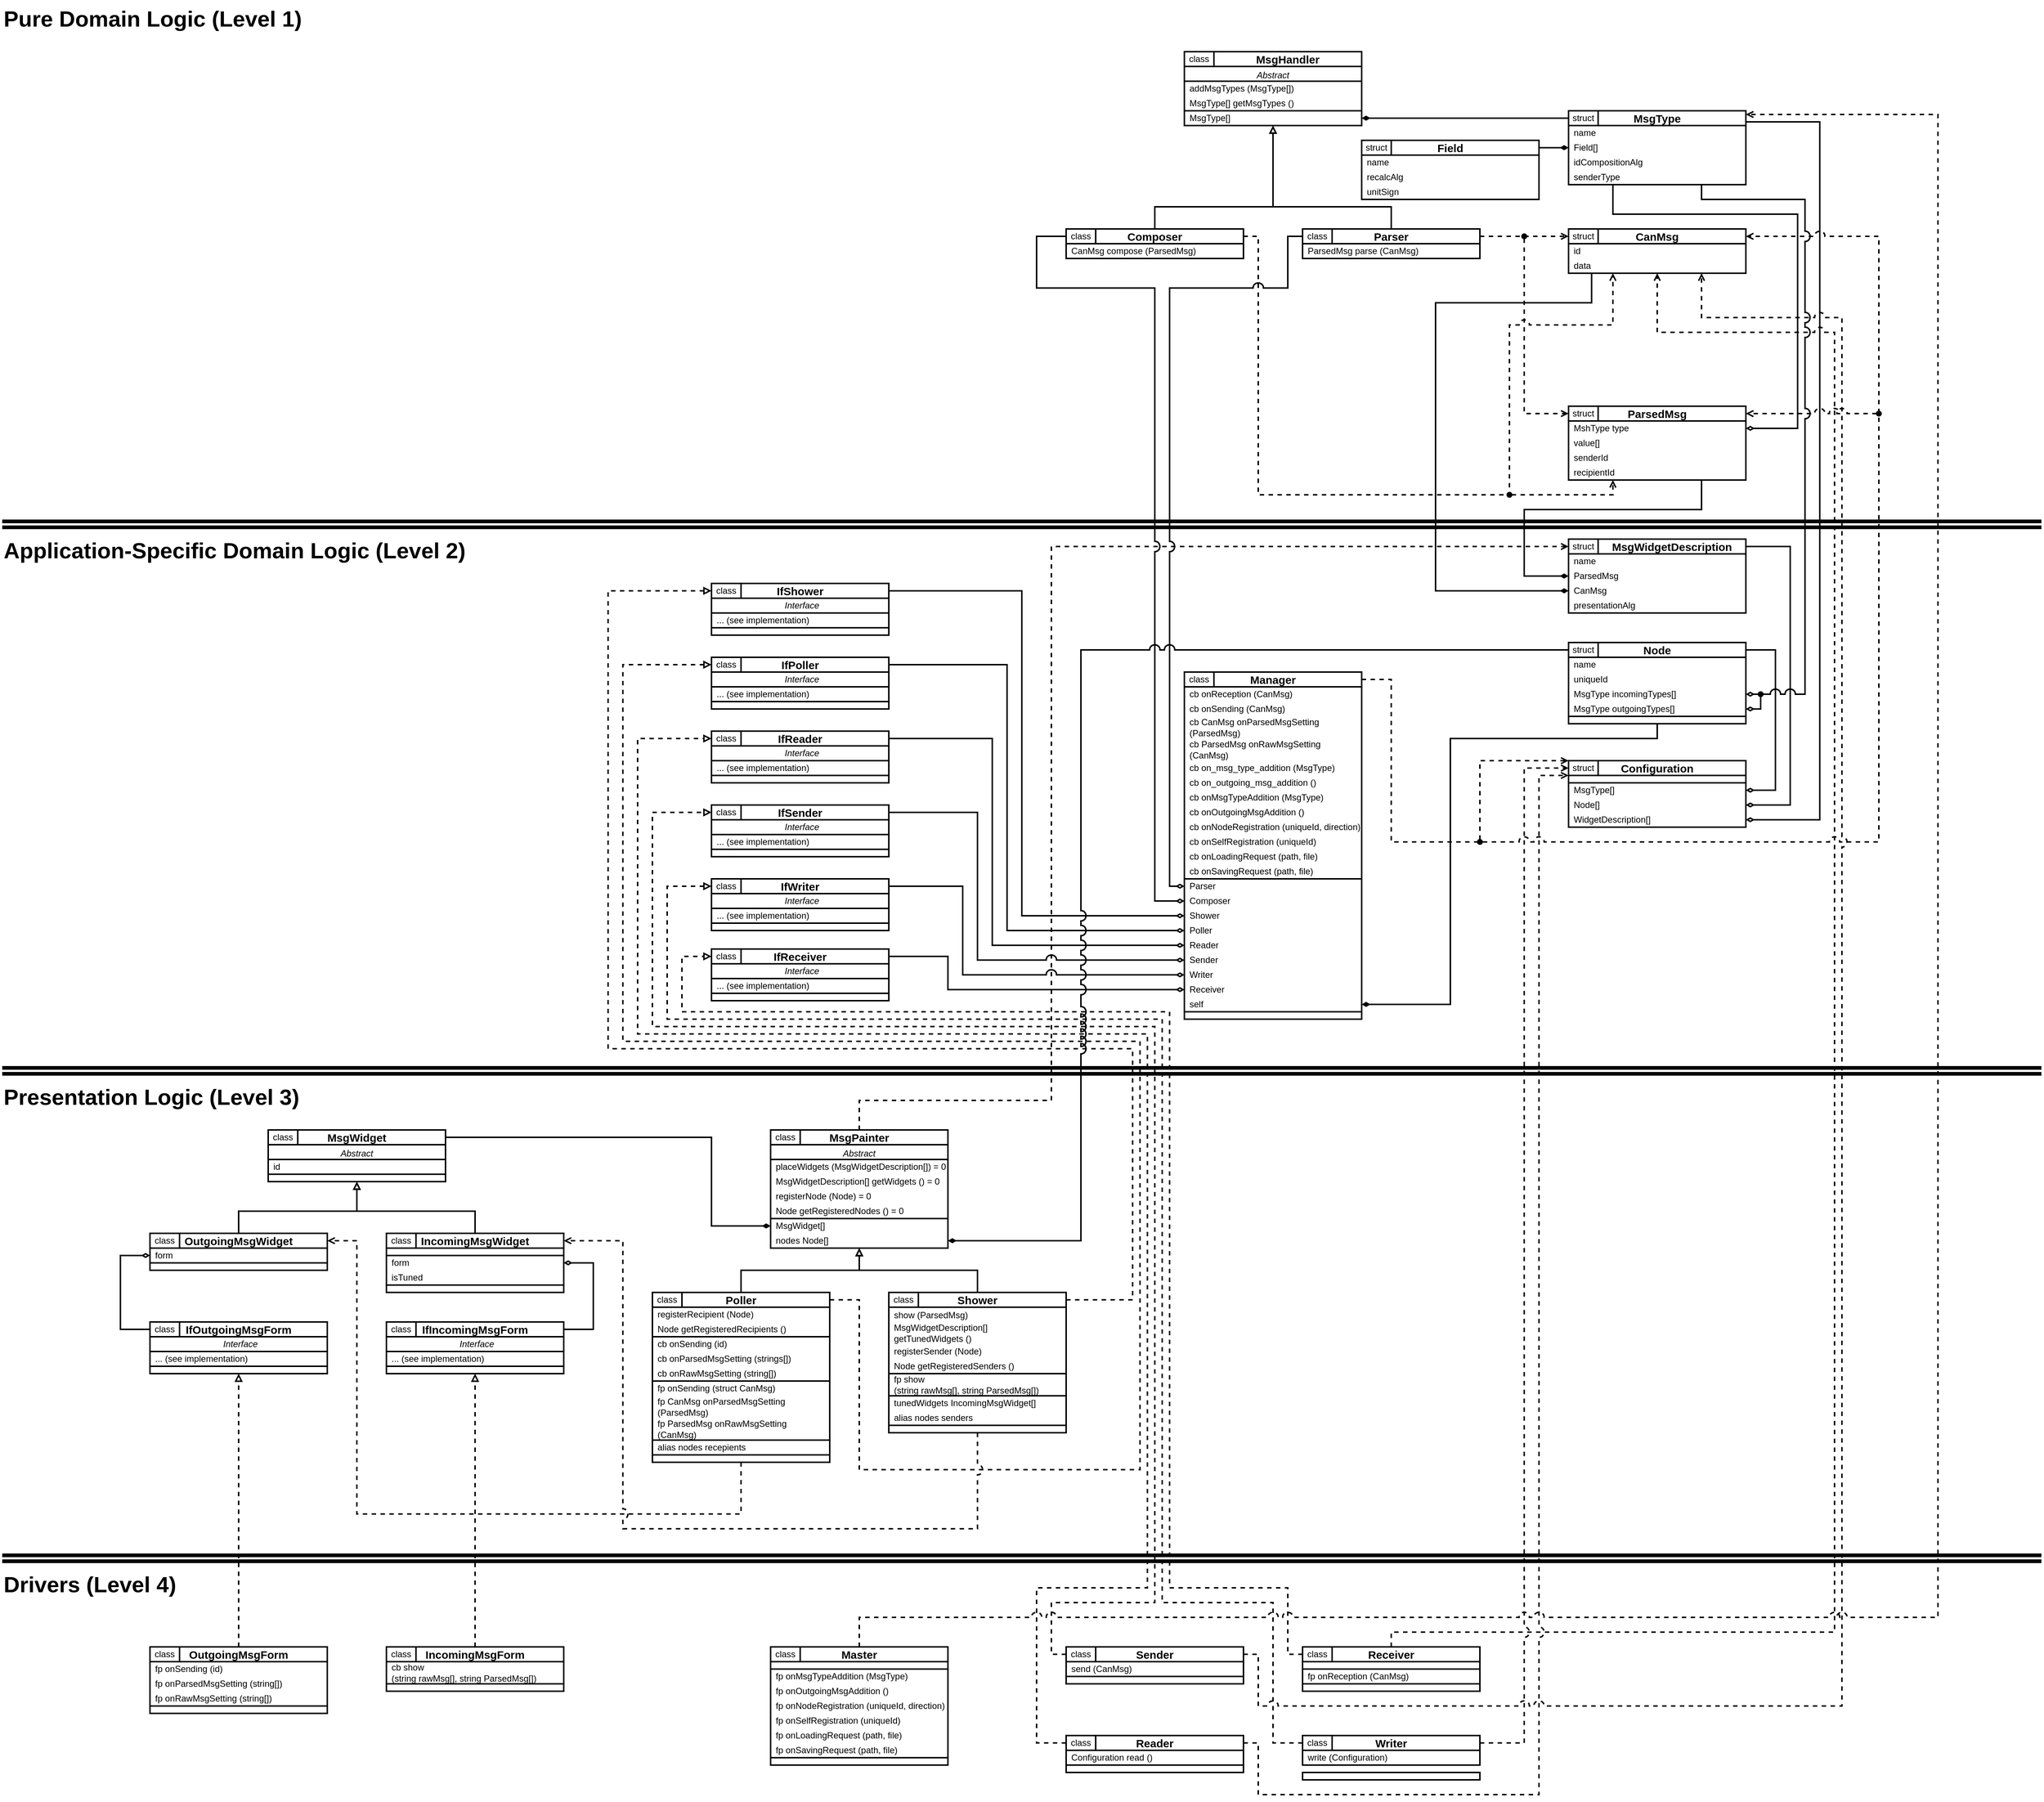 <mxfile version="24.7.17">
  <diagram name="Page-1" id="uqv7fCo5bTJ5ZhZfO4SZ">
    <mxGraphModel dx="7593" dy="3863" grid="1" gridSize="10" guides="1" tooltips="1" connect="1" arrows="1" fold="1" page="1" pageScale="1" pageWidth="3000" pageHeight="3000" math="0" shadow="0">
      <root>
        <mxCell id="0" />
        <mxCell id="1" parent="0" />
        <mxCell id="GW30EnBaucbhkFwcam23-193" value="" style="rounded=0;whiteSpace=wrap;html=1;strokeWidth=2;fontSize=15;fontStyle=1" vertex="1" parent="1">
          <mxGeometry x="-5680" y="-1140" width="240" height="20" as="geometry" />
        </mxCell>
        <mxCell id="FR6tqUkEHBHpDX8KTIaU-12" value="" style="rounded=0;whiteSpace=wrap;html=1;strokeWidth=2;fontSize=15;fontStyle=1" parent="1" vertex="1">
          <mxGeometry x="-4280" y="-2680" width="240" height="20" as="geometry" />
        </mxCell>
        <mxCell id="_AwuuyLTosUi-Id1IrEU-18" style="edgeStyle=orthogonalEdgeStyle;rounded=0;orthogonalLoop=1;jettySize=auto;html=1;entryX=1;entryY=0.75;entryDx=0;entryDy=0;jumpStyle=arc;jumpSize=12;strokeWidth=2;endArrow=none;endFill=0;exitX=1;exitY=0.5;exitDx=0;exitDy=0;startArrow=diamondThin;startFill=0;" parent="1" source="FR6tqUkEHBHpDX8KTIaU-7" target="_AwuuyLTosUi-Id1IrEU-2" edge="1">
          <mxGeometry relative="1" as="geometry">
            <Array as="points">
              <mxPoint x="-3420" y="-1720" />
              <mxPoint x="-3420" y="-2665" />
            </Array>
          </mxGeometry>
        </mxCell>
        <mxCell id="c2QPpXTEd-KP8w5D0M9Q-111" value="" style="rounded=0;whiteSpace=wrap;html=1;strokeWidth=2;fontSize=15;fontStyle=1" parent="1" vertex="1">
          <mxGeometry x="-4280" y="-1900" width="240" height="260" as="geometry" />
        </mxCell>
        <mxCell id="c2QPpXTEd-KP8w5D0M9Q-106" value="" style="rounded=0;whiteSpace=wrap;html=1;strokeWidth=2;fontSize=15;fontStyle=1" parent="1" vertex="1">
          <mxGeometry x="-4680" y="-1060" width="240" height="90" as="geometry" />
        </mxCell>
        <mxCell id="hbLDq2lykkEHpEuMkZV3-31" style="edgeStyle=orthogonalEdgeStyle;rounded=0;orthogonalLoop=1;jettySize=auto;html=1;exitX=0.5;exitY=0;exitDx=0;exitDy=0;entryX=0.5;entryY=1;entryDx=0;entryDy=0;strokeWidth=2;endArrow=block;endFill=0;" parent="1" source="c2QPpXTEd-KP8w5D0M9Q-14" target="FR6tqUkEHBHpDX8KTIaU-11" edge="1">
          <mxGeometry relative="1" as="geometry">
            <Array as="points">
              <mxPoint x="-4320" y="-2550" />
              <mxPoint x="-4160" y="-2550" />
            </Array>
          </mxGeometry>
        </mxCell>
        <mxCell id="c2QPpXTEd-KP8w5D0M9Q-14" value="Composer" style="rounded=0;whiteSpace=wrap;html=1;strokeWidth=2;fontSize=15;fontStyle=1" parent="1" vertex="1">
          <mxGeometry x="-4440" y="-2520" width="240" height="20" as="geometry" />
        </mxCell>
        <mxCell id="hbLDq2lykkEHpEuMkZV3-32" style="edgeStyle=orthogonalEdgeStyle;rounded=0;orthogonalLoop=1;jettySize=auto;html=1;entryX=0.5;entryY=1;entryDx=0;entryDy=0;strokeWidth=2;endArrow=block;endFill=0;" parent="1" source="c2QPpXTEd-KP8w5D0M9Q-15" target="FR6tqUkEHBHpDX8KTIaU-11" edge="1">
          <mxGeometry relative="1" as="geometry">
            <Array as="points">
              <mxPoint x="-4000" y="-2550" />
              <mxPoint x="-4160" y="-2550" />
            </Array>
          </mxGeometry>
        </mxCell>
        <mxCell id="_AwuuyLTosUi-Id1IrEU-9" style="edgeStyle=orthogonalEdgeStyle;rounded=0;orthogonalLoop=1;jettySize=auto;html=1;strokeWidth=2;endArrow=open;endFill=0;dashed=1;" parent="1" source="c2QPpXTEd-KP8w5D0M9Q-15" target="c2QPpXTEd-KP8w5D0M9Q-34" edge="1">
          <mxGeometry relative="1" as="geometry" />
        </mxCell>
        <mxCell id="c2QPpXTEd-KP8w5D0M9Q-15" value="Parser" style="rounded=0;whiteSpace=wrap;html=1;strokeWidth=2;fontSize=15;fontStyle=1" parent="1" vertex="1">
          <mxGeometry x="-4120" y="-2520" width="240" height="20" as="geometry" />
        </mxCell>
        <mxCell id="c2QPpXTEd-KP8w5D0M9Q-16" value="Sender" style="rounded=0;whiteSpace=wrap;html=1;strokeWidth=2;fontSize=15;fontStyle=1" parent="1" vertex="1">
          <mxGeometry x="-4440" y="-600" width="240" height="20" as="geometry" />
        </mxCell>
        <mxCell id="_AwuuyLTosUi-Id1IrEU-15" style="edgeStyle=orthogonalEdgeStyle;rounded=0;orthogonalLoop=1;jettySize=auto;html=1;entryX=0.5;entryY=1;entryDx=0;entryDy=0;dashed=1;jumpStyle=arc;strokeWidth=2;endArrow=open;endFill=0;jumpSize=12;" parent="1" source="c2QPpXTEd-KP8w5D0M9Q-17" target="GW30EnBaucbhkFwcam23-26" edge="1">
          <mxGeometry relative="1" as="geometry">
            <Array as="points">
              <mxPoint x="-4000" y="-620" />
              <mxPoint x="-3400" y="-620" />
              <mxPoint x="-3400" y="-2380" />
              <mxPoint x="-3640" y="-2380" />
            </Array>
          </mxGeometry>
        </mxCell>
        <mxCell id="c2QPpXTEd-KP8w5D0M9Q-17" value="Receiver" style="rounded=0;whiteSpace=wrap;html=1;strokeWidth=2;fontSize=15;fontStyle=1" parent="1" vertex="1">
          <mxGeometry x="-4120" y="-600" width="240" height="20" as="geometry" />
        </mxCell>
        <mxCell id="_AwuuyLTosUi-Id1IrEU-22" style="edgeStyle=orthogonalEdgeStyle;rounded=0;orthogonalLoop=1;jettySize=auto;html=1;exitX=1;exitY=0.5;exitDx=0;exitDy=0;strokeWidth=2;endArrow=open;endFill=0;dashed=1;jumpStyle=arc;jumpSize=12;entryX=0;entryY=0;entryDx=0;entryDy=0;" parent="1" source="c2QPpXTEd-KP8w5D0M9Q-18" target="FR6tqUkEHBHpDX8KTIaU-3" edge="1">
          <mxGeometry relative="1" as="geometry">
            <Array as="points">
              <mxPoint x="-4180" y="-470" />
              <mxPoint x="-4180" y="-400" />
              <mxPoint x="-3800" y="-400" />
              <mxPoint x="-3800" y="-1780" />
            </Array>
            <mxPoint x="-3740" y="-1630" as="targetPoint" />
          </mxGeometry>
        </mxCell>
        <mxCell id="c2QPpXTEd-KP8w5D0M9Q-18" value="Reader" style="rounded=0;whiteSpace=wrap;html=1;strokeWidth=2;fontSize=15;fontStyle=1" parent="1" vertex="1">
          <mxGeometry x="-4440" y="-480" width="240" height="20" as="geometry" />
        </mxCell>
        <mxCell id="_AwuuyLTosUi-Id1IrEU-21" style="edgeStyle=orthogonalEdgeStyle;rounded=0;orthogonalLoop=1;jettySize=auto;html=1;entryX=0;entryY=0.5;entryDx=0;entryDy=0;strokeWidth=2;endArrow=open;endFill=0;dashed=1;jumpStyle=arc;jumpSize=12;" parent="1" source="c2QPpXTEd-KP8w5D0M9Q-19" target="_AwuuyLTosUi-Id1IrEU-17" edge="1">
          <mxGeometry relative="1" as="geometry" />
        </mxCell>
        <mxCell id="c2QPpXTEd-KP8w5D0M9Q-19" value="Writer" style="rounded=0;whiteSpace=wrap;html=1;strokeWidth=2;fontSize=15;fontStyle=1" parent="1" vertex="1">
          <mxGeometry x="-4120" y="-480" width="240" height="20" as="geometry" />
        </mxCell>
        <mxCell id="_AwuuyLTosUi-Id1IrEU-23" style="edgeStyle=orthogonalEdgeStyle;rounded=0;orthogonalLoop=1;jettySize=auto;html=1;endArrow=block;endFill=0;strokeWidth=2;entryX=0.5;entryY=1;entryDx=0;entryDy=0;" parent="1" source="c2QPpXTEd-KP8w5D0M9Q-20" target="FR6tqUkEHBHpDX8KTIaU-43" edge="1">
          <mxGeometry relative="1" as="geometry">
            <mxPoint x="-4690" y="-1140" as="targetPoint" />
            <Array as="points">
              <mxPoint x="-4880" y="-1110" />
              <mxPoint x="-4720" y="-1110" />
            </Array>
          </mxGeometry>
        </mxCell>
        <mxCell id="FR6tqUkEHBHpDX8KTIaU-77" style="edgeStyle=orthogonalEdgeStyle;rounded=0;orthogonalLoop=1;jettySize=auto;html=1;entryX=1;entryY=0.5;entryDx=0;entryDy=0;strokeWidth=2;jumpStyle=arc;jumpSize=12;endArrow=none;endFill=0;startArrow=diamondThin;startFill=0;exitX=0;exitY=0.5;exitDx=0;exitDy=0;" parent="1" target="GW30EnBaucbhkFwcam23-259" edge="1" source="GW30EnBaucbhkFwcam23-5">
          <mxGeometry relative="1" as="geometry">
            <mxPoint x="-4650" y="-1670" as="targetPoint" />
            <mxPoint x="-4320" y="-1650" as="sourcePoint" />
            <Array as="points">
              <mxPoint x="-4520" y="-1570" />
              <mxPoint x="-4520" y="-1930" />
              <mxPoint x="-4680" y="-1930" />
            </Array>
          </mxGeometry>
        </mxCell>
        <mxCell id="GW30EnBaucbhkFwcam23-274" style="edgeStyle=orthogonalEdgeStyle;rounded=0;orthogonalLoop=1;jettySize=auto;html=1;exitX=1;exitY=0.5;exitDx=0;exitDy=0;entryX=0;entryY=0.5;entryDx=0;entryDy=0;strokeWidth=2;endArrow=block;endFill=0;dashed=1;" edge="1" parent="1" source="c2QPpXTEd-KP8w5D0M9Q-20" target="GW30EnBaucbhkFwcam23-261">
          <mxGeometry relative="1" as="geometry">
            <Array as="points">
              <mxPoint x="-4720" y="-1070" />
              <mxPoint x="-4720" y="-840" />
              <mxPoint x="-4340" y="-840" />
              <mxPoint x="-4340" y="-1420" />
              <mxPoint x="-5040" y="-1420" />
              <mxPoint x="-5040" y="-1930" />
            </Array>
          </mxGeometry>
        </mxCell>
        <mxCell id="c2QPpXTEd-KP8w5D0M9Q-20" value="Poller" style="rounded=0;whiteSpace=wrap;html=1;strokeWidth=2;fontSize=15;fontStyle=1" parent="1" vertex="1">
          <mxGeometry x="-5000" y="-1080" width="240" height="20" as="geometry" />
        </mxCell>
        <mxCell id="_AwuuyLTosUi-Id1IrEU-24" style="edgeStyle=orthogonalEdgeStyle;rounded=0;orthogonalLoop=1;jettySize=auto;html=1;endArrow=block;endFill=0;strokeWidth=2;entryX=0.5;entryY=1;entryDx=0;entryDy=0;" parent="1" source="c2QPpXTEd-KP8w5D0M9Q-21" target="FR6tqUkEHBHpDX8KTIaU-43" edge="1">
          <mxGeometry relative="1" as="geometry">
            <mxPoint x="-4720" y="-1160" as="targetPoint" />
            <Array as="points">
              <mxPoint x="-4560" y="-1110" />
              <mxPoint x="-4720" y="-1110" />
            </Array>
          </mxGeometry>
        </mxCell>
        <mxCell id="FR6tqUkEHBHpDX8KTIaU-76" style="edgeStyle=orthogonalEdgeStyle;rounded=0;orthogonalLoop=1;jettySize=auto;html=1;entryX=1;entryY=0.5;entryDx=0;entryDy=0;strokeWidth=2;jumpStyle=arc;jumpSize=12;endArrow=none;endFill=0;startArrow=diamondThin;startFill=0;exitX=0;exitY=0.5;exitDx=0;exitDy=0;" parent="1" target="GW30EnBaucbhkFwcam23-260" edge="1" source="GW30EnBaucbhkFwcam23-6">
          <mxGeometry relative="1" as="geometry">
            <mxPoint x="-4440" y="-1240.08" as="targetPoint" />
            <mxPoint x="-4320" y="-1860.08" as="sourcePoint" />
            <Array as="points">
              <mxPoint x="-4500" y="-1590" />
              <mxPoint x="-4500" y="-2030" />
            </Array>
          </mxGeometry>
        </mxCell>
        <mxCell id="GW30EnBaucbhkFwcam23-273" style="edgeStyle=orthogonalEdgeStyle;rounded=0;orthogonalLoop=1;jettySize=auto;html=1;exitX=1;exitY=0.5;exitDx=0;exitDy=0;entryX=0;entryY=0.5;entryDx=0;entryDy=0;strokeWidth=2;endArrow=block;endFill=0;dashed=1;" edge="1" parent="1" source="c2QPpXTEd-KP8w5D0M9Q-21" target="GW30EnBaucbhkFwcam23-262">
          <mxGeometry relative="1" as="geometry">
            <Array as="points">
              <mxPoint x="-4350" y="-1070" />
              <mxPoint x="-4350" y="-1410" />
              <mxPoint x="-5060" y="-1410" />
              <mxPoint x="-5060" y="-2030" />
            </Array>
          </mxGeometry>
        </mxCell>
        <mxCell id="c2QPpXTEd-KP8w5D0M9Q-21" value="Shower" style="rounded=0;whiteSpace=wrap;html=1;strokeWidth=2;fontSize=15;fontStyle=1" parent="1" vertex="1">
          <mxGeometry x="-4680" y="-1080" width="240" height="20" as="geometry" />
        </mxCell>
        <mxCell id="FR6tqUkEHBHpDX8KTIaU-8" style="edgeStyle=orthogonalEdgeStyle;rounded=0;orthogonalLoop=1;jettySize=auto;html=1;entryX=1;entryY=0.5;entryDx=0;entryDy=0;strokeWidth=2;dashed=1;endArrow=open;endFill=0;jumpStyle=arc;jumpSize=12;" parent="1" source="c2QPpXTEd-KP8w5D0M9Q-22" target="c2QPpXTEd-KP8w5D0M9Q-33" edge="1">
          <mxGeometry relative="1" as="geometry">
            <Array as="points">
              <mxPoint x="-4000" y="-1910" />
              <mxPoint x="-4000" y="-1690" />
              <mxPoint x="-3340" y="-1690" />
              <mxPoint x="-3340" y="-2510" />
            </Array>
          </mxGeometry>
        </mxCell>
        <mxCell id="c2QPpXTEd-KP8w5D0M9Q-22" value="Manager" style="rounded=0;whiteSpace=wrap;html=1;strokeWidth=2;fontSize=15;fontStyle=1" parent="1" vertex="1">
          <mxGeometry x="-4280" y="-1920" width="240" height="20" as="geometry" />
        </mxCell>
        <mxCell id="c2QPpXTEd-KP8w5D0M9Q-23" value="class" style="rounded=0;whiteSpace=wrap;html=1;strokeWidth=2;" parent="1" vertex="1">
          <mxGeometry x="-4440" y="-2520" width="40" height="20" as="geometry" />
        </mxCell>
        <mxCell id="GW30EnBaucbhkFwcam23-276" style="edgeStyle=orthogonalEdgeStyle;rounded=0;orthogonalLoop=1;jettySize=auto;html=1;exitX=0;exitY=0.5;exitDx=0;exitDy=0;entryX=0;entryY=0.5;entryDx=0;entryDy=0;strokeWidth=2;endArrow=block;endFill=0;dashed=1;" edge="1" parent="1" source="c2QPpXTEd-KP8w5D0M9Q-25" target="GW30EnBaucbhkFwcam23-224">
          <mxGeometry relative="1" as="geometry">
            <Array as="points">
              <mxPoint x="-4460" y="-590" />
              <mxPoint x="-4460" y="-660" />
              <mxPoint x="-4320" y="-660" />
              <mxPoint x="-4320" y="-1440" />
              <mxPoint x="-5000" y="-1440" />
              <mxPoint x="-5000" y="-1730" />
            </Array>
          </mxGeometry>
        </mxCell>
        <mxCell id="c2QPpXTEd-KP8w5D0M9Q-25" value="class" style="rounded=0;whiteSpace=wrap;html=1;strokeWidth=2;" parent="1" vertex="1">
          <mxGeometry x="-4440" y="-600" width="40" height="20" as="geometry" />
        </mxCell>
        <mxCell id="FR6tqUkEHBHpDX8KTIaU-78" style="edgeStyle=orthogonalEdgeStyle;rounded=0;orthogonalLoop=1;jettySize=auto;html=1;entryX=1;entryY=0.5;entryDx=0;entryDy=0;strokeWidth=2;jumpStyle=arc;jumpSize=12;endArrow=none;endFill=0;startArrow=diamondThin;startFill=0;exitX=0;exitY=0.5;exitDx=0;exitDy=0;" parent="1" target="GW30EnBaucbhkFwcam23-222" edge="1" source="GW30EnBaucbhkFwcam23-9">
          <mxGeometry relative="1" as="geometry">
            <mxPoint x="-4510" y="-1330.0" as="targetPoint" />
            <mxPoint x="-4480" y="-1400" as="sourcePoint" />
            <Array as="points">
              <mxPoint x="-4540" y="-1550" />
              <mxPoint x="-4540" y="-1830" />
            </Array>
          </mxGeometry>
        </mxCell>
        <mxCell id="GW30EnBaucbhkFwcam23-275" style="edgeStyle=orthogonalEdgeStyle;rounded=0;orthogonalLoop=1;jettySize=auto;html=1;entryX=0;entryY=0.5;entryDx=0;entryDy=0;strokeWidth=2;endArrow=block;endFill=0;dashed=1;exitX=0;exitY=0.5;exitDx=0;exitDy=0;" edge="1" parent="1" source="c2QPpXTEd-KP8w5D0M9Q-26" target="GW30EnBaucbhkFwcam23-225">
          <mxGeometry relative="1" as="geometry">
            <mxPoint x="-4440" y="-610" as="sourcePoint" />
            <Array as="points">
              <mxPoint x="-4480" y="-470" />
              <mxPoint x="-4480" y="-680" />
              <mxPoint x="-4330" y="-680" />
              <mxPoint x="-4330" y="-1430" />
              <mxPoint x="-5020" y="-1430" />
              <mxPoint x="-5020" y="-1830" />
            </Array>
          </mxGeometry>
        </mxCell>
        <mxCell id="c2QPpXTEd-KP8w5D0M9Q-26" value="class" style="rounded=0;whiteSpace=wrap;html=1;strokeWidth=2;" parent="1" vertex="1">
          <mxGeometry x="-4440" y="-480" width="40" height="20" as="geometry" />
        </mxCell>
        <mxCell id="GW30EnBaucbhkFwcam23-186" style="edgeStyle=orthogonalEdgeStyle;rounded=0;orthogonalLoop=1;jettySize=auto;html=1;entryX=1;entryY=0.5;entryDx=0;entryDy=0;exitX=0.5;exitY=1;exitDx=0;exitDy=0;dashed=1;endArrow=open;endFill=0;strokeWidth=2;jumpSize=12;jumpStyle=arc;" edge="1" parent="1" source="GW30EnBaucbhkFwcam23-187" target="FR6tqUkEHBHpDX8KTIaU-17">
          <mxGeometry relative="1" as="geometry">
            <Array as="points">
              <mxPoint x="-4880" y="-780" />
              <mxPoint x="-5400" y="-780" />
              <mxPoint x="-5400" y="-1150" />
            </Array>
          </mxGeometry>
        </mxCell>
        <mxCell id="c2QPpXTEd-KP8w5D0M9Q-27" value="class" style="rounded=0;whiteSpace=wrap;html=1;strokeWidth=2;" parent="1" vertex="1">
          <mxGeometry x="-5000" y="-1080" width="40" height="20" as="geometry" />
        </mxCell>
        <mxCell id="c2QPpXTEd-KP8w5D0M9Q-28" value="class" style="rounded=0;whiteSpace=wrap;html=1;strokeWidth=2;" parent="1" vertex="1">
          <mxGeometry x="-4120" y="-2520" width="40" height="20" as="geometry" />
        </mxCell>
        <mxCell id="FR6tqUkEHBHpDX8KTIaU-80" style="edgeStyle=orthogonalEdgeStyle;rounded=0;orthogonalLoop=1;jettySize=auto;html=1;entryX=1;entryY=0.5;entryDx=0;entryDy=0;strokeWidth=2;jumpStyle=arc;jumpSize=12;endArrow=none;endFill=0;startArrow=diamondThin;startFill=0;exitX=0;exitY=0.5;exitDx=0;exitDy=0;" parent="1" target="GW30EnBaucbhkFwcam23-221" edge="1" source="GW30EnBaucbhkFwcam23-8">
          <mxGeometry relative="1" as="geometry">
            <mxPoint x="-4210" y="-1230" as="targetPoint" />
            <mxPoint x="-4480" y="-1220" as="sourcePoint" />
            <Array as="points">
              <mxPoint x="-4600" y="-1490" />
              <mxPoint x="-4600" y="-1535" />
            </Array>
          </mxGeometry>
        </mxCell>
        <mxCell id="GW30EnBaucbhkFwcam23-278" style="edgeStyle=orthogonalEdgeStyle;rounded=0;orthogonalLoop=1;jettySize=auto;html=1;entryX=0;entryY=0.5;entryDx=0;entryDy=0;strokeWidth=2;endArrow=block;endFill=0;dashed=1;" edge="1" parent="1" source="c2QPpXTEd-KP8w5D0M9Q-29" target="GW30EnBaucbhkFwcam23-226">
          <mxGeometry relative="1" as="geometry">
            <Array as="points">
              <mxPoint x="-4140" y="-590" />
              <mxPoint x="-4140" y="-680" />
              <mxPoint x="-4300" y="-680" />
              <mxPoint x="-4300" y="-1460" />
              <mxPoint x="-4960" y="-1460" />
              <mxPoint x="-4960" y="-1535" />
            </Array>
          </mxGeometry>
        </mxCell>
        <mxCell id="c2QPpXTEd-KP8w5D0M9Q-29" value="class" style="rounded=0;whiteSpace=wrap;html=1;strokeWidth=2;" parent="1" vertex="1">
          <mxGeometry x="-4120" y="-600" width="40" height="20" as="geometry" />
        </mxCell>
        <mxCell id="GW30EnBaucbhkFwcam23-277" style="edgeStyle=orthogonalEdgeStyle;rounded=0;orthogonalLoop=1;jettySize=auto;html=1;exitX=0;exitY=0.5;exitDx=0;exitDy=0;entryX=0;entryY=0.5;entryDx=0;entryDy=0;strokeWidth=2;endArrow=block;endFill=0;dashed=1;" edge="1" parent="1" source="c2QPpXTEd-KP8w5D0M9Q-30" target="GW30EnBaucbhkFwcam23-227">
          <mxGeometry relative="1" as="geometry">
            <Array as="points">
              <mxPoint x="-4160" y="-470" />
              <mxPoint x="-4160" y="-660" />
              <mxPoint x="-4310" y="-660" />
              <mxPoint x="-4310" y="-1450" />
              <mxPoint x="-4980" y="-1450" />
              <mxPoint x="-4980" y="-1630" />
            </Array>
          </mxGeometry>
        </mxCell>
        <mxCell id="c2QPpXTEd-KP8w5D0M9Q-30" value="class" style="rounded=0;whiteSpace=wrap;html=1;strokeWidth=2;" parent="1" vertex="1">
          <mxGeometry x="-4120" y="-480" width="40" height="20" as="geometry" />
        </mxCell>
        <mxCell id="c2QPpXTEd-KP8w5D0M9Q-31" value="class" style="rounded=0;whiteSpace=wrap;html=1;strokeWidth=2;" parent="1" vertex="1">
          <mxGeometry x="-4680" y="-1080" width="40" height="20" as="geometry" />
        </mxCell>
        <mxCell id="c2QPpXTEd-KP8w5D0M9Q-32" value="class" style="rounded=0;whiteSpace=wrap;html=1;strokeWidth=2;" parent="1" vertex="1">
          <mxGeometry x="-4280" y="-1920" width="40" height="20" as="geometry" />
        </mxCell>
        <mxCell id="c2QPpXTEd-KP8w5D0M9Q-33" value="CanMsg" style="rounded=0;whiteSpace=wrap;html=1;strokeWidth=2;fontSize=15;fontStyle=1" parent="1" vertex="1">
          <mxGeometry x="-3760" y="-2520" width="240" height="20" as="geometry" />
        </mxCell>
        <mxCell id="c2QPpXTEd-KP8w5D0M9Q-34" value="struct" style="rounded=0;whiteSpace=wrap;html=1;strokeWidth=2;" parent="1" vertex="1">
          <mxGeometry x="-3760" y="-2520" width="40" height="20" as="geometry" />
        </mxCell>
        <mxCell id="c2QPpXTEd-KP8w5D0M9Q-35" value="ParsedMsg" style="rounded=0;whiteSpace=wrap;html=1;strokeWidth=2;fontSize=15;fontStyle=1" parent="1" vertex="1">
          <mxGeometry x="-3760" y="-2280" width="240" height="20" as="geometry" />
        </mxCell>
        <mxCell id="_AwuuyLTosUi-Id1IrEU-11" style="edgeStyle=orthogonalEdgeStyle;rounded=0;orthogonalLoop=1;jettySize=auto;html=1;entryX=0;entryY=0.5;entryDx=0;entryDy=0;strokeWidth=2;endArrow=open;endFill=0;dashed=1;curved=0;startArrow=oval;startFill=1;" parent="1" target="c2QPpXTEd-KP8w5D0M9Q-36" edge="1">
          <mxGeometry relative="1" as="geometry">
            <mxPoint x="-3800" y="-2220" as="targetPoint" />
            <mxPoint x="-3820" y="-2510" as="sourcePoint" />
            <Array as="points">
              <mxPoint x="-3820" y="-2270" />
            </Array>
          </mxGeometry>
        </mxCell>
        <mxCell id="c2QPpXTEd-KP8w5D0M9Q-36" value="struct" style="rounded=0;whiteSpace=wrap;html=1;strokeWidth=2;" parent="1" vertex="1">
          <mxGeometry x="-3760" y="-2280" width="40" height="20" as="geometry" />
        </mxCell>
        <mxCell id="c2QPpXTEd-KP8w5D0M9Q-43" value="" style="rounded=0;whiteSpace=wrap;html=1;strokeWidth=2;fontSize=15;fontStyle=1" parent="1" vertex="1">
          <mxGeometry x="-4440" y="-2500" width="240" height="20" as="geometry" />
        </mxCell>
        <mxCell id="c2QPpXTEd-KP8w5D0M9Q-44" value="CanMsg&amp;nbsp;compose (ParsedMsg)" style="text;html=1;align=left;verticalAlign=middle;whiteSpace=wrap;rounded=0;spacingLeft=5;" parent="1" vertex="1">
          <mxGeometry x="-4440" y="-2500" width="240" height="20" as="geometry" />
        </mxCell>
        <mxCell id="c2QPpXTEd-KP8w5D0M9Q-47" value="" style="rounded=0;whiteSpace=wrap;html=1;strokeWidth=2;fontSize=15;fontStyle=1" parent="1" vertex="1">
          <mxGeometry x="-4120" y="-2500" width="240" height="20" as="geometry" />
        </mxCell>
        <mxCell id="c2QPpXTEd-KP8w5D0M9Q-48" value="ParsedMsg parse (CanMsg)" style="text;html=1;align=left;verticalAlign=middle;whiteSpace=wrap;rounded=0;spacingLeft=5;" parent="1" vertex="1">
          <mxGeometry x="-4120" y="-2500" width="240" height="20" as="geometry" />
        </mxCell>
        <mxCell id="c2QPpXTEd-KP8w5D0M9Q-51" value="" style="rounded=0;whiteSpace=wrap;html=1;strokeWidth=2;fontSize=15;fontStyle=1" parent="1" vertex="1">
          <mxGeometry x="-4440" y="-580" width="240" height="20" as="geometry" />
        </mxCell>
        <mxCell id="c2QPpXTEd-KP8w5D0M9Q-52" value="send (CanMsg)" style="text;html=1;align=left;verticalAlign=middle;whiteSpace=wrap;rounded=0;spacingLeft=5;" parent="1" vertex="1">
          <mxGeometry x="-4440" y="-580" width="240" height="20" as="geometry" />
        </mxCell>
        <mxCell id="c2QPpXTEd-KP8w5D0M9Q-58" value="" style="rounded=0;whiteSpace=wrap;html=1;strokeWidth=2;fontSize=15;fontStyle=1" parent="1" vertex="1">
          <mxGeometry x="-4120" y="-580" width="240" height="10" as="geometry" />
        </mxCell>
        <mxCell id="c2QPpXTEd-KP8w5D0M9Q-59" value="" style="rounded=0;whiteSpace=wrap;html=1;strokeWidth=2;fontSize=15;fontStyle=1" parent="1" vertex="1">
          <mxGeometry x="-4120" y="-570" width="240" height="20" as="geometry" />
        </mxCell>
        <mxCell id="c2QPpXTEd-KP8w5D0M9Q-60" value="fp onReception (CanMsg)" style="text;html=1;align=left;verticalAlign=middle;whiteSpace=wrap;rounded=0;spacingLeft=5;" parent="1" vertex="1">
          <mxGeometry x="-4120" y="-570" width="240" height="20" as="geometry" />
        </mxCell>
        <mxCell id="c2QPpXTEd-KP8w5D0M9Q-69" value="" style="rounded=0;whiteSpace=wrap;html=1;strokeWidth=2;fontSize=15;fontStyle=1" parent="1" vertex="1">
          <mxGeometry x="-4440" y="-460" width="240" height="20" as="geometry" />
        </mxCell>
        <mxCell id="c2QPpXTEd-KP8w5D0M9Q-70" value="Configuration read ()" style="text;html=1;align=left;verticalAlign=middle;whiteSpace=wrap;rounded=0;spacingLeft=5;" parent="1" vertex="1">
          <mxGeometry x="-4440" y="-460" width="240" height="20" as="geometry" />
        </mxCell>
        <mxCell id="c2QPpXTEd-KP8w5D0M9Q-71" value="" style="rounded=0;whiteSpace=wrap;html=1;strokeWidth=2;fontSize=15;fontStyle=1" parent="1" vertex="1">
          <mxGeometry x="-4120" y="-460" width="240" height="20" as="geometry" />
        </mxCell>
        <mxCell id="c2QPpXTEd-KP8w5D0M9Q-72" value="write (Configuration)" style="text;html=1;align=left;verticalAlign=middle;whiteSpace=wrap;rounded=0;spacingLeft=5;" parent="1" vertex="1">
          <mxGeometry x="-4120" y="-460" width="240" height="20" as="geometry" />
        </mxCell>
        <mxCell id="c2QPpXTEd-KP8w5D0M9Q-87" value="" style="rounded=0;whiteSpace=wrap;html=1;strokeWidth=2;fontSize=15;fontStyle=1" parent="1" vertex="1">
          <mxGeometry x="-5000" y="-1060" width="240" height="40" as="geometry" />
        </mxCell>
        <mxCell id="c2QPpXTEd-KP8w5D0M9Q-77" value="&lt;div&gt;&lt;span style=&quot;background-color: initial;&quot;&gt;registerRecipient&amp;nbsp;&lt;/span&gt;&lt;span style=&quot;background-color: initial;&quot;&gt;(&lt;/span&gt;&lt;span style=&quot;background-color: initial;&quot;&gt;Node&lt;/span&gt;&lt;span style=&quot;background-color: initial;&quot;&gt;)&lt;/span&gt;&lt;/div&gt;" style="text;html=1;align=left;verticalAlign=middle;whiteSpace=wrap;rounded=0;spacingLeft=5;" parent="1" vertex="1">
          <mxGeometry x="-5000" y="-1060" width="240" height="20" as="geometry" />
        </mxCell>
        <mxCell id="c2QPpXTEd-KP8w5D0M9Q-78" value="&lt;div&gt;&lt;span style=&quot;background-color: initial;&quot;&gt;Node&amp;nbsp;&lt;/span&gt;&lt;span style=&quot;background-color: initial;&quot;&gt;getRegisteredRecipients&amp;nbsp;&lt;/span&gt;&lt;span style=&quot;background-color: initial;&quot;&gt;(&lt;/span&gt;&lt;span style=&quot;background-color: initial;&quot;&gt;)&lt;/span&gt;&lt;/div&gt;" style="text;html=1;align=left;verticalAlign=middle;whiteSpace=wrap;rounded=0;spacingLeft=5;" parent="1" vertex="1">
          <mxGeometry x="-5000" y="-1040" width="240" height="20" as="geometry" />
        </mxCell>
        <mxCell id="c2QPpXTEd-KP8w5D0M9Q-94" value="" style="rounded=0;whiteSpace=wrap;html=1;strokeWidth=2;fontSize=15;fontStyle=1" parent="1" vertex="1">
          <mxGeometry x="-5000" y="-960" width="240" height="80" as="geometry" />
        </mxCell>
        <mxCell id="c2QPpXTEd-KP8w5D0M9Q-93" value="fp onSending&amp;nbsp;&lt;span style=&quot;background-color: initial;&quot;&gt;(struct CanMsg)&lt;/span&gt;" style="text;html=1;align=left;verticalAlign=middle;whiteSpace=wrap;rounded=0;spacingBottom=0;spacingLeft=5;" parent="1" vertex="1">
          <mxGeometry x="-5000" y="-960" width="240" height="20" as="geometry" />
        </mxCell>
        <mxCell id="c2QPpXTEd-KP8w5D0M9Q-101" value="&lt;div&gt;&lt;span style=&quot;background-color: initial;&quot;&gt;show&amp;nbsp;&lt;/span&gt;&lt;span style=&quot;background-color: initial;&quot;&gt;(&lt;/span&gt;&lt;span style=&quot;background-color: initial;&quot;&gt;ParsedMsg&lt;/span&gt;&lt;span style=&quot;background-color: initial;&quot;&gt;)&lt;/span&gt;&lt;/div&gt;" style="text;html=1;align=left;verticalAlign=bottom;whiteSpace=wrap;rounded=0;spacingLeft=5;" parent="1" vertex="1">
          <mxGeometry x="-4680" y="-1060" width="240" height="20" as="geometry" />
        </mxCell>
        <mxCell id="c2QPpXTEd-KP8w5D0M9Q-103" value="MsgWidgetDescription[]&lt;div&gt;&lt;span style=&quot;background-color: initial;&quot;&gt;getTunedWidgets&amp;nbsp;&lt;/span&gt;&lt;span style=&quot;background-color: initial;&quot;&gt;()&lt;/span&gt;&lt;/div&gt;" style="text;html=1;align=left;verticalAlign=middle;whiteSpace=wrap;rounded=0;spacingLeft=5;" parent="1" vertex="1">
          <mxGeometry x="-4680" y="-1040" width="240" height="30" as="geometry" />
        </mxCell>
        <mxCell id="c2QPpXTEd-KP8w5D0M9Q-104" value="&lt;div&gt;&lt;span style=&quot;background-color: initial;&quot;&gt;registerSender&amp;nbsp;&lt;/span&gt;&lt;span style=&quot;background-color: initial;&quot;&gt;(&lt;/span&gt;&lt;span style=&quot;background-color: initial;&quot;&gt;Node&lt;/span&gt;&lt;span style=&quot;background-color: initial;&quot;&gt;)&lt;/span&gt;&lt;/div&gt;" style="text;html=1;align=left;verticalAlign=middle;whiteSpace=wrap;rounded=0;spacingLeft=5;" parent="1" vertex="1">
          <mxGeometry x="-4680" y="-1010" width="240" height="20" as="geometry" />
        </mxCell>
        <mxCell id="c2QPpXTEd-KP8w5D0M9Q-105" value="&lt;div&gt;&lt;span style=&quot;background-color: initial;&quot;&gt;Node&amp;nbsp;&lt;/span&gt;&lt;span style=&quot;background-color: initial;&quot;&gt;getRegisteredSenders&amp;nbsp;&lt;/span&gt;&lt;span style=&quot;background-color: initial;&quot;&gt;(&lt;/span&gt;&lt;span style=&quot;background-color: initial;&quot;&gt;)&lt;/span&gt;&lt;/div&gt;" style="text;html=1;align=left;verticalAlign=middle;whiteSpace=wrap;rounded=0;spacingLeft=5;" parent="1" vertex="1">
          <mxGeometry x="-4680" y="-990" width="240" height="20" as="geometry" />
        </mxCell>
        <mxCell id="c2QPpXTEd-KP8w5D0M9Q-107" value="cb onReception (CanMsg)" style="text;html=1;align=left;verticalAlign=middle;whiteSpace=wrap;rounded=0;spacingLeft=5;" parent="1" vertex="1">
          <mxGeometry x="-4280" y="-1900" width="240" height="20" as="geometry" />
        </mxCell>
        <mxCell id="c2QPpXTEd-KP8w5D0M9Q-108" value="cb ParsedMsg&amp;nbsp;&lt;span style=&quot;background-color: initial;&quot;&gt;onRawMsgSetting&lt;/span&gt;&lt;div&gt;&lt;div&gt;(CanMsg)&lt;/div&gt;&lt;/div&gt;" style="text;html=1;align=left;verticalAlign=middle;whiteSpace=wrap;rounded=0;spacingBottom=0;spacingLeft=5;" parent="1" vertex="1">
          <mxGeometry x="-4280" y="-1830" width="240" height="30" as="geometry" />
        </mxCell>
        <mxCell id="c2QPpXTEd-KP8w5D0M9Q-109" value="&lt;div&gt;cb CanMsg&amp;nbsp;&lt;span style=&quot;background-color: initial;&quot;&gt;onParsedMsgSetting&lt;/span&gt;&lt;/div&gt;&lt;div&gt;&lt;div&gt;(ParsedMsg)&lt;/div&gt;&lt;/div&gt;" style="text;html=1;align=left;verticalAlign=middle;whiteSpace=wrap;rounded=0;spacingBottom=0;spacingLeft=5;" parent="1" vertex="1">
          <mxGeometry x="-4280" y="-1860" width="240" height="30" as="geometry" />
        </mxCell>
        <mxCell id="c2QPpXTEd-KP8w5D0M9Q-110" value="cb onSending&amp;nbsp;&lt;span style=&quot;background-color: initial;&quot;&gt;(CanMsg)&lt;/span&gt;" style="text;html=1;align=left;verticalAlign=middle;whiteSpace=wrap;rounded=0;spacingBottom=0;spacingLeft=5;" parent="1" vertex="1">
          <mxGeometry x="-4280" y="-1880" width="240" height="20" as="geometry" />
        </mxCell>
        <mxCell id="_AwuuyLTosUi-Id1IrEU-8" style="edgeStyle=orthogonalEdgeStyle;rounded=0;orthogonalLoop=1;jettySize=auto;html=1;entryX=0;entryY=0.5;entryDx=0;entryDy=0;endArrow=none;endFill=0;strokeWidth=2;exitX=1;exitY=0.5;exitDx=0;exitDy=0;startArrow=diamondThin;startFill=1;" parent="1" source="FR6tqUkEHBHpDX8KTIaU-11" target="_AwuuyLTosUi-Id1IrEU-3" edge="1">
          <mxGeometry relative="1" as="geometry" />
        </mxCell>
        <mxCell id="hbLDq2lykkEHpEuMkZV3-1" value="MsgHandler" style="rounded=0;whiteSpace=wrap;html=1;strokeWidth=2;fontSize=15;fontStyle=1" parent="1" vertex="1">
          <mxGeometry x="-4240" y="-2760" width="200" height="20" as="geometry" />
        </mxCell>
        <mxCell id="hbLDq2lykkEHpEuMkZV3-2" value="class" style="rounded=0;whiteSpace=wrap;html=1;strokeWidth=2;" parent="1" vertex="1">
          <mxGeometry x="-4280" y="-2760" width="40" height="20" as="geometry" />
        </mxCell>
        <mxCell id="hbLDq2lykkEHpEuMkZV3-3" value="" style="rounded=0;whiteSpace=wrap;html=1;strokeWidth=2;fontSize=15;fontStyle=1" parent="1" vertex="1">
          <mxGeometry x="-4280" y="-2720" width="240" height="40" as="geometry" />
        </mxCell>
        <mxCell id="hbLDq2lykkEHpEuMkZV3-5" value="addMsgTypes (MsgType[])" style="text;html=1;align=left;verticalAlign=middle;whiteSpace=wrap;rounded=0;spacingLeft=5;" parent="1" vertex="1">
          <mxGeometry x="-4280" y="-2720" width="240" height="20" as="geometry" />
        </mxCell>
        <mxCell id="hbLDq2lykkEHpEuMkZV3-6" value="MsgType[] getMsgTypes ()" style="text;html=1;align=left;verticalAlign=middle;whiteSpace=wrap;rounded=0;spacingLeft=5;" parent="1" vertex="1">
          <mxGeometry x="-4280" y="-2700" width="240" height="20" as="geometry" />
        </mxCell>
        <mxCell id="hbLDq2lykkEHpEuMkZV3-10" value="&lt;i style=&quot;font-weight: normal;&quot;&gt;&lt;font style=&quot;font-size: 12px;&quot;&gt;Abstract&lt;/font&gt;&lt;/i&gt;" style="rounded=0;whiteSpace=wrap;html=1;strokeWidth=2;fontSize=15;fontStyle=1" parent="1" vertex="1">
          <mxGeometry x="-4280" y="-2740" width="240" height="20" as="geometry" />
        </mxCell>
        <mxCell id="FR6tqUkEHBHpDX8KTIaU-46" style="edgeStyle=orthogonalEdgeStyle;rounded=0;orthogonalLoop=1;jettySize=auto;html=1;entryX=0;entryY=0.5;entryDx=0;entryDy=0;strokeWidth=2;endArrow=open;endFill=0;dashed=1;" parent="1" source="hbLDq2lykkEHpEuMkZV3-11" target="_AwuuyLTosUi-Id1IrEU-7" edge="1">
          <mxGeometry relative="1" as="geometry">
            <Array as="points">
              <mxPoint x="-4720" y="-1340" />
              <mxPoint x="-4460" y="-1340" />
              <mxPoint x="-4460" y="-2090" />
            </Array>
          </mxGeometry>
        </mxCell>
        <mxCell id="hbLDq2lykkEHpEuMkZV3-11" value="MsgPainter" style="rounded=0;whiteSpace=wrap;html=1;strokeWidth=2;fontSize=15;fontStyle=1" parent="1" vertex="1">
          <mxGeometry x="-4840" y="-1300" width="240" height="20" as="geometry" />
        </mxCell>
        <mxCell id="hbLDq2lykkEHpEuMkZV3-12" value="class" style="rounded=0;whiteSpace=wrap;html=1;strokeWidth=2;" parent="1" vertex="1">
          <mxGeometry x="-4840" y="-1300" width="40" height="20" as="geometry" />
        </mxCell>
        <mxCell id="hbLDq2lykkEHpEuMkZV3-13" value="" style="rounded=0;whiteSpace=wrap;html=1;strokeWidth=2;fontSize=15;fontStyle=1" parent="1" vertex="1">
          <mxGeometry x="-4840" y="-1260" width="240" height="80" as="geometry" />
        </mxCell>
        <mxCell id="hbLDq2lykkEHpEuMkZV3-16" value="&lt;i style=&quot;font-weight: normal;&quot;&gt;&lt;font style=&quot;font-size: 12px;&quot;&gt;Abstract&lt;/font&gt;&lt;/i&gt;" style="rounded=0;whiteSpace=wrap;html=1;strokeWidth=2;fontSize=15;fontStyle=1" parent="1" vertex="1">
          <mxGeometry x="-4840" y="-1280" width="240" height="20" as="geometry" />
        </mxCell>
        <mxCell id="hbLDq2lykkEHpEuMkZV3-27" value="placeWidgets (&lt;span style=&quot;background-color: initial;&quot;&gt;MsgWidgetDescription[]) = 0&lt;/span&gt;" style="text;html=1;align=left;verticalAlign=middle;whiteSpace=wrap;rounded=0;spacingLeft=5;" parent="1" vertex="1">
          <mxGeometry x="-4840" y="-1260" width="240" height="20" as="geometry" />
        </mxCell>
        <mxCell id="hbLDq2lykkEHpEuMkZV3-28" value="MsgWidgetDescription[]&amp;nbsp;&lt;span style=&quot;background-color: initial;&quot;&gt;getWidgets&amp;nbsp;&lt;/span&gt;&lt;span style=&quot;background-color: initial;&quot;&gt;() = 0&lt;/span&gt;" style="text;html=1;align=left;verticalAlign=middle;whiteSpace=wrap;rounded=0;spacingLeft=5;" parent="1" vertex="1">
          <mxGeometry x="-4840" y="-1240" width="240" height="20" as="geometry" />
        </mxCell>
        <mxCell id="hbLDq2lykkEHpEuMkZV3-29" value="&lt;div&gt;&lt;span style=&quot;background-color: initial;&quot;&gt;registerNode&amp;nbsp;&lt;/span&gt;&lt;span style=&quot;background-color: initial;&quot;&gt;(&lt;/span&gt;&lt;span style=&quot;background-color: initial;&quot;&gt;Node&lt;/span&gt;&lt;span style=&quot;background-color: initial;&quot;&gt;)&lt;/span&gt;&lt;span style=&quot;background-color: initial;&quot;&gt;&amp;nbsp;&lt;/span&gt;&lt;span style=&quot;background-color: initial;&quot;&gt;= 0&lt;/span&gt;&lt;/div&gt;" style="text;html=1;align=left;verticalAlign=middle;whiteSpace=wrap;rounded=0;spacingLeft=5;" parent="1" vertex="1">
          <mxGeometry x="-4840" y="-1220" width="240" height="20" as="geometry" />
        </mxCell>
        <mxCell id="hbLDq2lykkEHpEuMkZV3-30" value="&lt;div&gt;&lt;span style=&quot;background-color: initial;&quot;&gt;Node&amp;nbsp;&lt;/span&gt;&lt;span style=&quot;background-color: initial;&quot;&gt;getRegisteredNodes&amp;nbsp;&lt;/span&gt;&lt;span style=&quot;background-color: initial;&quot;&gt;(&lt;/span&gt;&lt;span style=&quot;background-color: initial;&quot;&gt;)&lt;/span&gt;&lt;span style=&quot;background-color: initial;&quot;&gt;&amp;nbsp;&lt;/span&gt;&lt;span style=&quot;background-color: initial;&quot;&gt;= 0&lt;/span&gt;&lt;/div&gt;" style="text;html=1;align=left;verticalAlign=middle;whiteSpace=wrap;rounded=0;spacingLeft=5;" parent="1" vertex="1">
          <mxGeometry x="-4840" y="-1200" width="240" height="20" as="geometry" />
        </mxCell>
        <mxCell id="_AwuuyLTosUi-Id1IrEU-2" value="MsgType" style="rounded=0;whiteSpace=wrap;html=1;strokeWidth=2;fontSize=15;fontStyle=1" parent="1" vertex="1">
          <mxGeometry x="-3760" y="-2680" width="240" height="20" as="geometry" />
        </mxCell>
        <mxCell id="_AwuuyLTosUi-Id1IrEU-3" value="struct" style="rounded=0;whiteSpace=wrap;html=1;strokeWidth=2;" parent="1" vertex="1">
          <mxGeometry x="-3760" y="-2680" width="40" height="20" as="geometry" />
        </mxCell>
        <mxCell id="_AwuuyLTosUi-Id1IrEU-19" style="edgeStyle=orthogonalEdgeStyle;rounded=0;orthogonalLoop=1;jettySize=auto;html=1;entryX=1;entryY=0.5;entryDx=0;entryDy=0;strokeWidth=2;endArrow=none;endFill=0;startArrow=diamondThin;startFill=0;exitX=1;exitY=0.5;exitDx=0;exitDy=0;" parent="1" source="FR6tqUkEHBHpDX8KTIaU-6" target="_AwuuyLTosUi-Id1IrEU-6" edge="1">
          <mxGeometry relative="1" as="geometry">
            <mxPoint x="-3480" y="-1840" as="targetPoint" />
            <mxPoint x="-3480" y="-1790" as="sourcePoint" />
            <Array as="points">
              <mxPoint x="-3460" y="-1740" />
              <mxPoint x="-3460" y="-2090" />
            </Array>
          </mxGeometry>
        </mxCell>
        <mxCell id="_AwuuyLTosUi-Id1IrEU-4" value="Node" style="rounded=0;whiteSpace=wrap;html=1;strokeWidth=2;fontSize=15;fontStyle=1" parent="1" vertex="1">
          <mxGeometry x="-3760" y="-1960" width="240" height="20" as="geometry" />
        </mxCell>
        <mxCell id="_AwuuyLTosUi-Id1IrEU-5" value="struct" style="rounded=0;whiteSpace=wrap;html=1;strokeWidth=2;" parent="1" vertex="1">
          <mxGeometry x="-3760" y="-1960" width="40" height="20" as="geometry" />
        </mxCell>
        <mxCell id="_AwuuyLTosUi-Id1IrEU-20" style="edgeStyle=orthogonalEdgeStyle;rounded=0;orthogonalLoop=1;jettySize=auto;html=1;strokeWidth=2;endArrow=none;endFill=0;startArrow=diamondThin;startFill=0;exitX=1;exitY=0.5;exitDx=0;exitDy=0;entryX=1;entryY=0.5;entryDx=0;entryDy=0;" parent="1" source="FR6tqUkEHBHpDX8KTIaU-5" target="_AwuuyLTosUi-Id1IrEU-4" edge="1">
          <mxGeometry relative="1" as="geometry">
            <mxPoint x="-3500" y="-1830" as="targetPoint" />
            <mxPoint x="-3480" y="-1830" as="sourcePoint" />
            <Array as="points">
              <mxPoint x="-3480" y="-1760" />
              <mxPoint x="-3480" y="-1950" />
            </Array>
          </mxGeometry>
        </mxCell>
        <mxCell id="_AwuuyLTosUi-Id1IrEU-6" value="MsgWidgetDescription" style="rounded=0;whiteSpace=wrap;html=1;strokeWidth=2;fontSize=15;fontStyle=1" parent="1" vertex="1">
          <mxGeometry x="-3720" y="-2100" width="200" height="20" as="geometry" />
        </mxCell>
        <mxCell id="_AwuuyLTosUi-Id1IrEU-7" value="struct" style="rounded=0;whiteSpace=wrap;html=1;strokeWidth=2;" parent="1" vertex="1">
          <mxGeometry x="-3760" y="-2100" width="40" height="20" as="geometry" />
        </mxCell>
        <mxCell id="_AwuuyLTosUi-Id1IrEU-12" style="edgeStyle=orthogonalEdgeStyle;rounded=0;orthogonalLoop=1;jettySize=auto;html=1;jumpStyle=arc;jumpSize=12;strokeWidth=2;dashed=1;endArrow=open;endFill=0;entryX=0.25;entryY=1;entryDx=0;entryDy=0;" parent="1" source="c2QPpXTEd-KP8w5D0M9Q-14" target="GW30EnBaucbhkFwcam23-26" edge="1">
          <mxGeometry relative="1" as="geometry">
            <Array as="points">
              <mxPoint x="-4180" y="-2510" />
              <mxPoint x="-4180" y="-2160" />
              <mxPoint x="-3840" y="-2160" />
              <mxPoint x="-3840" y="-2390" />
              <mxPoint x="-3700" y="-2390" />
            </Array>
            <mxPoint x="-3770" y="-2410" as="targetPoint" />
          </mxGeometry>
        </mxCell>
        <mxCell id="_AwuuyLTosUi-Id1IrEU-13" style="edgeStyle=orthogonalEdgeStyle;rounded=0;orthogonalLoop=1;jettySize=auto;html=1;strokeWidth=2;endArrow=open;endFill=0;dashed=1;curved=0;startArrow=oval;startFill=1;entryX=0.25;entryY=1;entryDx=0;entryDy=0;" parent="1" target="GW30EnBaucbhkFwcam23-48" edge="1">
          <mxGeometry relative="1" as="geometry">
            <mxPoint x="-3770" y="-2160" as="targetPoint" />
            <mxPoint x="-3840" y="-2160" as="sourcePoint" />
            <Array as="points">
              <mxPoint x="-3700" y="-2160" />
            </Array>
          </mxGeometry>
        </mxCell>
        <mxCell id="_AwuuyLTosUi-Id1IrEU-14" style="edgeStyle=orthogonalEdgeStyle;rounded=0;orthogonalLoop=1;jettySize=auto;html=1;exitX=1;exitY=0.5;exitDx=0;exitDy=0;entryX=0.75;entryY=1;entryDx=0;entryDy=0;endArrow=open;endFill=0;strokeWidth=2;dashed=1;jumpStyle=arc;jumpSize=12;" parent="1" source="c2QPpXTEd-KP8w5D0M9Q-16" target="GW30EnBaucbhkFwcam23-26" edge="1">
          <mxGeometry relative="1" as="geometry">
            <mxPoint x="-3560" y="-1950" as="targetPoint" />
            <Array as="points">
              <mxPoint x="-4180" y="-590" />
              <mxPoint x="-4180" y="-520" />
              <mxPoint x="-3390" y="-520" />
              <mxPoint x="-3390" y="-2400" />
              <mxPoint x="-3580" y="-2400" />
            </Array>
          </mxGeometry>
        </mxCell>
        <mxCell id="_AwuuyLTosUi-Id1IrEU-16" value="Configuration" style="rounded=0;whiteSpace=wrap;html=1;strokeWidth=2;fontSize=15;fontStyle=1" parent="1" vertex="1">
          <mxGeometry x="-3760" y="-1800" width="240" height="20" as="geometry" />
        </mxCell>
        <mxCell id="_AwuuyLTosUi-Id1IrEU-17" value="struct" style="rounded=0;whiteSpace=wrap;html=1;strokeWidth=2;" parent="1" vertex="1">
          <mxGeometry x="-3760" y="-1800" width="40" height="20" as="geometry" />
        </mxCell>
        <mxCell id="FR6tqUkEHBHpDX8KTIaU-3" value="" style="rounded=0;whiteSpace=wrap;html=1;strokeWidth=2;fontSize=15;fontStyle=1" parent="1" vertex="1">
          <mxGeometry x="-3760" y="-1780" width="240" height="10" as="geometry" />
        </mxCell>
        <mxCell id="FR6tqUkEHBHpDX8KTIaU-4" value="" style="rounded=0;whiteSpace=wrap;html=1;strokeWidth=2;fontSize=15;fontStyle=1" parent="1" vertex="1">
          <mxGeometry x="-3760" y="-1770" width="240" height="60" as="geometry" />
        </mxCell>
        <mxCell id="FR6tqUkEHBHpDX8KTIaU-5" value="MsgType[]" style="text;html=1;align=left;verticalAlign=middle;whiteSpace=wrap;rounded=0;spacingLeft=5;" parent="1" vertex="1">
          <mxGeometry x="-3760" y="-1770" width="240" height="20" as="geometry" />
        </mxCell>
        <mxCell id="FR6tqUkEHBHpDX8KTIaU-6" value="Node[]" style="text;html=1;align=left;verticalAlign=middle;whiteSpace=wrap;rounded=0;spacingLeft=5;" parent="1" vertex="1">
          <mxGeometry x="-3760" y="-1750" width="240" height="20" as="geometry" />
        </mxCell>
        <mxCell id="FR6tqUkEHBHpDX8KTIaU-7" value="WidgetDescription[]" style="text;html=1;align=left;verticalAlign=middle;whiteSpace=wrap;rounded=0;spacingLeft=5;" parent="1" vertex="1">
          <mxGeometry x="-3760" y="-1730" width="240" height="20" as="geometry" />
        </mxCell>
        <mxCell id="FR6tqUkEHBHpDX8KTIaU-9" style="edgeStyle=orthogonalEdgeStyle;rounded=0;orthogonalLoop=1;jettySize=auto;html=1;entryX=1;entryY=0.5;entryDx=0;entryDy=0;strokeWidth=2;dashed=1;endArrow=open;endFill=0;jumpStyle=arc;jumpSize=12;startArrow=oval;startFill=1;" parent="1" target="c2QPpXTEd-KP8w5D0M9Q-35" edge="1">
          <mxGeometry relative="1" as="geometry">
            <mxPoint x="-3470" y="-2270" as="targetPoint" />
            <mxPoint x="-3340" y="-2270" as="sourcePoint" />
          </mxGeometry>
        </mxCell>
        <mxCell id="FR6tqUkEHBHpDX8KTIaU-11" value="MsgType[]" style="text;html=1;align=left;verticalAlign=middle;whiteSpace=wrap;rounded=0;spacingLeft=5;" parent="1" vertex="1">
          <mxGeometry x="-4280" y="-2680" width="240" height="20" as="geometry" />
        </mxCell>
        <mxCell id="FR6tqUkEHBHpDX8KTIaU-16" style="edgeStyle=orthogonalEdgeStyle;rounded=0;orthogonalLoop=1;jettySize=auto;html=1;endArrow=block;endFill=0;strokeWidth=2;entryX=0.5;entryY=1;entryDx=0;entryDy=0;" parent="1" source="FR6tqUkEHBHpDX8KTIaU-17" target="GW30EnBaucbhkFwcam23-153" edge="1">
          <mxGeometry relative="1" as="geometry">
            <mxPoint x="-5370" y="-1220" as="targetPoint" />
            <Array as="points">
              <mxPoint x="-5560" y="-1190" />
              <mxPoint x="-5400" y="-1190" />
            </Array>
          </mxGeometry>
        </mxCell>
        <mxCell id="FR6tqUkEHBHpDX8KTIaU-17" value="OutgoingMsgWidget" style="rounded=0;whiteSpace=wrap;html=1;strokeWidth=2;fontSize=15;fontStyle=1" parent="1" vertex="1">
          <mxGeometry x="-5680" y="-1160" width="240" height="20" as="geometry" />
        </mxCell>
        <mxCell id="FR6tqUkEHBHpDX8KTIaU-18" style="edgeStyle=orthogonalEdgeStyle;rounded=0;orthogonalLoop=1;jettySize=auto;html=1;endArrow=block;endFill=0;strokeWidth=2;entryX=0.5;entryY=1;entryDx=0;entryDy=0;" parent="1" source="FR6tqUkEHBHpDX8KTIaU-19" edge="1" target="GW30EnBaucbhkFwcam23-153">
          <mxGeometry relative="1" as="geometry">
            <mxPoint x="-5400" y="-1240" as="targetPoint" />
            <Array as="points">
              <mxPoint x="-5240" y="-1190" />
              <mxPoint x="-5400" y="-1190" />
            </Array>
          </mxGeometry>
        </mxCell>
        <mxCell id="FR6tqUkEHBHpDX8KTIaU-19" value="IncomingMsgWidget" style="rounded=0;whiteSpace=wrap;html=1;strokeWidth=2;fontSize=15;fontStyle=1" parent="1" vertex="1">
          <mxGeometry x="-5360" y="-1160" width="240" height="20" as="geometry" />
        </mxCell>
        <mxCell id="GW30EnBaucbhkFwcam23-181" style="edgeStyle=orthogonalEdgeStyle;rounded=0;orthogonalLoop=1;jettySize=auto;html=1;entryX=0;entryY=0.5;entryDx=0;entryDy=0;strokeWidth=2;endArrow=none;endFill=0;exitX=0;exitY=0.5;exitDx=0;exitDy=0;startArrow=diamondThin;startFill=0;" edge="1" parent="1" source="GW30EnBaucbhkFwcam23-192" target="GW30EnBaucbhkFwcam23-292">
          <mxGeometry relative="1" as="geometry">
            <Array as="points">
              <mxPoint x="-5720" y="-1130" />
              <mxPoint x="-5720" y="-1030" />
            </Array>
          </mxGeometry>
        </mxCell>
        <mxCell id="FR6tqUkEHBHpDX8KTIaU-20" value="class" style="rounded=0;whiteSpace=wrap;html=1;strokeWidth=2;" parent="1" vertex="1">
          <mxGeometry x="-5680" y="-1160" width="40" height="20" as="geometry" />
        </mxCell>
        <mxCell id="FR6tqUkEHBHpDX8KTIaU-21" value="class" style="rounded=0;whiteSpace=wrap;html=1;strokeWidth=2;" parent="1" vertex="1">
          <mxGeometry x="-5360" y="-1160" width="40" height="20" as="geometry" />
        </mxCell>
        <mxCell id="FR6tqUkEHBHpDX8KTIaU-33" value="MsgWidget" style="rounded=0;whiteSpace=wrap;html=1;strokeWidth=2;fontSize=15;fontStyle=1" parent="1" vertex="1">
          <mxGeometry x="-5520" y="-1300" width="240" height="20" as="geometry" />
        </mxCell>
        <mxCell id="FR6tqUkEHBHpDX8KTIaU-34" value="class" style="rounded=0;whiteSpace=wrap;html=1;strokeWidth=2;" parent="1" vertex="1">
          <mxGeometry x="-5520" y="-1300" width="40" height="20" as="geometry" />
        </mxCell>
        <mxCell id="FR6tqUkEHBHpDX8KTIaU-36" value="&lt;i style=&quot;font-weight: normal;&quot;&gt;&lt;font style=&quot;font-size: 12px;&quot;&gt;Abstract&lt;/font&gt;&lt;/i&gt;" style="rounded=0;whiteSpace=wrap;html=1;strokeWidth=2;fontSize=15;fontStyle=1" parent="1" vertex="1">
          <mxGeometry x="-5520" y="-1280" width="240" height="20" as="geometry" />
        </mxCell>
        <mxCell id="FR6tqUkEHBHpDX8KTIaU-41" value="" style="rounded=0;whiteSpace=wrap;html=1;strokeWidth=2;fontSize=15;fontStyle=1" parent="1" vertex="1">
          <mxGeometry x="-4840" y="-1180" width="240" height="40" as="geometry" />
        </mxCell>
        <mxCell id="FR6tqUkEHBHpDX8KTIaU-44" style="edgeStyle=orthogonalEdgeStyle;rounded=0;orthogonalLoop=1;jettySize=auto;html=1;exitX=0;exitY=0.5;exitDx=0;exitDy=0;entryX=1;entryY=0.5;entryDx=0;entryDy=0;strokeWidth=2;endArrow=none;endFill=0;startArrow=diamondThin;startFill=1;" parent="1" source="FR6tqUkEHBHpDX8KTIaU-42" target="FR6tqUkEHBHpDX8KTIaU-33" edge="1">
          <mxGeometry relative="1" as="geometry">
            <Array as="points">
              <mxPoint x="-4920" y="-1170" />
              <mxPoint x="-4920" y="-1290" />
            </Array>
          </mxGeometry>
        </mxCell>
        <mxCell id="FR6tqUkEHBHpDX8KTIaU-42" value="MsgWidget[]" style="text;html=1;align=left;verticalAlign=middle;whiteSpace=wrap;rounded=0;spacingLeft=5;" parent="1" vertex="1">
          <mxGeometry x="-4840" y="-1180" width="240" height="20" as="geometry" />
        </mxCell>
        <mxCell id="FR6tqUkEHBHpDX8KTIaU-43" value="nodes Node[]" style="text;html=1;align=left;verticalAlign=middle;whiteSpace=wrap;rounded=0;spacingLeft=5;" parent="1" vertex="1">
          <mxGeometry x="-4840" y="-1160" width="240" height="20" as="geometry" />
        </mxCell>
        <mxCell id="FR6tqUkEHBHpDX8KTIaU-47" value="" style="rounded=0;whiteSpace=wrap;html=1;strokeWidth=2;fontSize=15;fontStyle=1" parent="1" vertex="1">
          <mxGeometry x="-5360" y="-580" width="240" height="30" as="geometry" />
        </mxCell>
        <mxCell id="GW30EnBaucbhkFwcam23-305" style="edgeStyle=orthogonalEdgeStyle;rounded=0;orthogonalLoop=1;jettySize=auto;html=1;exitX=0.5;exitY=0;exitDx=0;exitDy=0;entryX=0.5;entryY=1;entryDx=0;entryDy=0;dashed=1;strokeWidth=2;endArrow=block;endFill=0;" edge="1" parent="1" source="FR6tqUkEHBHpDX8KTIaU-49" target="GW30EnBaucbhkFwcam23-297">
          <mxGeometry relative="1" as="geometry">
            <Array as="points">
              <mxPoint x="-5560" y="-700" />
              <mxPoint x="-5560" y="-700" />
            </Array>
          </mxGeometry>
        </mxCell>
        <mxCell id="FR6tqUkEHBHpDX8KTIaU-49" value="OutgoingMsgForm" style="rounded=0;whiteSpace=wrap;html=1;strokeWidth=2;fontSize=15;fontStyle=1" parent="1" vertex="1">
          <mxGeometry x="-5680" y="-600" width="240" height="20" as="geometry" />
        </mxCell>
        <mxCell id="GW30EnBaucbhkFwcam23-306" style="edgeStyle=orthogonalEdgeStyle;rounded=0;orthogonalLoop=1;jettySize=auto;html=1;entryX=0.5;entryY=1;entryDx=0;entryDy=0;dashed=1;strokeWidth=2;endArrow=block;endFill=0;" edge="1" parent="1" source="FR6tqUkEHBHpDX8KTIaU-51" target="GW30EnBaucbhkFwcam23-304">
          <mxGeometry relative="1" as="geometry">
            <Array as="points">
              <mxPoint x="-5240" y="-690" />
              <mxPoint x="-5240" y="-690" />
            </Array>
          </mxGeometry>
        </mxCell>
        <mxCell id="FR6tqUkEHBHpDX8KTIaU-51" value="IncomingMsgForm" style="rounded=0;whiteSpace=wrap;html=1;strokeWidth=2;fontSize=15;fontStyle=1" parent="1" vertex="1">
          <mxGeometry x="-5360" y="-600" width="240" height="20" as="geometry" />
        </mxCell>
        <mxCell id="FR6tqUkEHBHpDX8KTIaU-52" value="class" style="rounded=0;whiteSpace=wrap;html=1;strokeWidth=2;" parent="1" vertex="1">
          <mxGeometry x="-5680" y="-600" width="40" height="20" as="geometry" />
        </mxCell>
        <mxCell id="FR6tqUkEHBHpDX8KTIaU-53" value="class" style="rounded=0;whiteSpace=wrap;html=1;strokeWidth=2;" parent="1" vertex="1">
          <mxGeometry x="-5360" y="-600" width="40" height="20" as="geometry" />
        </mxCell>
        <mxCell id="FR6tqUkEHBHpDX8KTIaU-61" value="&lt;div&gt;&lt;span style=&quot;background-color: initial;&quot;&gt;cb show&amp;nbsp;&lt;/span&gt;&lt;/div&gt;&lt;div&gt;&lt;span style=&quot;background-color: initial;&quot;&gt;(&lt;/span&gt;&lt;span style=&quot;background-color: initial;&quot;&gt;string rawMsg[], string ParsedMsg[]&lt;/span&gt;&lt;span style=&quot;background-color: initial;&quot;&gt;)&lt;/span&gt;&lt;/div&gt;" style="text;html=1;align=left;verticalAlign=middle;whiteSpace=wrap;rounded=0;spacingLeft=5;" parent="1" vertex="1">
          <mxGeometry x="-5360" y="-580" width="240" height="30" as="geometry" />
        </mxCell>
        <mxCell id="FR6tqUkEHBHpDX8KTIaU-73" style="edgeStyle=orthogonalEdgeStyle;rounded=0;orthogonalLoop=1;jettySize=auto;html=1;strokeWidth=2;dashed=1;endArrow=open;endFill=0;jumpStyle=arc;jumpSize=12;startArrow=oval;startFill=1;entryX=0;entryY=0;entryDx=0;entryDy=0;" parent="1" target="_AwuuyLTosUi-Id1IrEU-17" edge="1">
          <mxGeometry relative="1" as="geometry">
            <mxPoint x="-3850" y="-1810" as="targetPoint" />
            <mxPoint x="-3880" y="-1690" as="sourcePoint" />
            <Array as="points">
              <mxPoint x="-3880" y="-1800" />
            </Array>
          </mxGeometry>
        </mxCell>
        <mxCell id="FR6tqUkEHBHpDX8KTIaU-81" style="edgeStyle=orthogonalEdgeStyle;rounded=0;orthogonalLoop=1;jettySize=auto;html=1;strokeWidth=2;jumpStyle=arc;jumpSize=12;endArrow=none;endFill=0;startArrow=diamondThin;startFill=0;exitX=0;exitY=0.5;exitDx=0;exitDy=0;entryX=1;entryY=0.5;entryDx=0;entryDy=0;" parent="1" edge="1" target="GW30EnBaucbhkFwcam23-223" source="GW30EnBaucbhkFwcam23-10">
          <mxGeometry relative="1" as="geometry">
            <mxPoint x="-4150" y="-720" as="targetPoint" />
            <mxPoint x="-4480" y="-1100" as="sourcePoint" />
            <Array as="points">
              <mxPoint x="-4580" y="-1510" />
              <mxPoint x="-4580" y="-1630" />
            </Array>
          </mxGeometry>
        </mxCell>
        <mxCell id="FR6tqUkEHBHpDX8KTIaU-79" style="edgeStyle=orthogonalEdgeStyle;rounded=0;orthogonalLoop=1;jettySize=auto;html=1;entryX=1;entryY=0.5;entryDx=0;entryDy=0;strokeWidth=2;jumpStyle=arc;jumpSize=12;endArrow=none;endFill=0;startArrow=diamondThin;startFill=0;exitX=0;exitY=0.5;exitDx=0;exitDy=0;" parent="1" target="GW30EnBaucbhkFwcam23-220" edge="1" source="GW30EnBaucbhkFwcam23-7">
          <mxGeometry relative="1" as="geometry">
            <mxPoint x="-4460" y="-1190" as="targetPoint" />
            <mxPoint x="-4480" y="-1190" as="sourcePoint" />
            <Array as="points">
              <mxPoint x="-4560" y="-1530" />
              <mxPoint x="-4560" y="-1730" />
            </Array>
          </mxGeometry>
        </mxCell>
        <mxCell id="GW30EnBaucbhkFwcam23-1" value="" style="rounded=0;whiteSpace=wrap;html=1;strokeWidth=2;fontSize=15;fontStyle=1" vertex="1" parent="1">
          <mxGeometry x="-4280" y="-1640" width="240" height="180" as="geometry" />
        </mxCell>
        <mxCell id="GW30EnBaucbhkFwcam23-2" value="Composer" style="text;html=1;align=left;verticalAlign=middle;whiteSpace=wrap;rounded=0;spacingLeft=5;" vertex="1" parent="1">
          <mxGeometry x="-4280" y="-1620" width="240" height="20" as="geometry" />
        </mxCell>
        <mxCell id="GW30EnBaucbhkFwcam23-4" value="Parser" style="text;html=1;align=left;verticalAlign=middle;whiteSpace=wrap;rounded=0;spacingLeft=5;" vertex="1" parent="1">
          <mxGeometry x="-4280" y="-1640" width="240" height="20" as="geometry" />
        </mxCell>
        <mxCell id="GW30EnBaucbhkFwcam23-5" value="Poller" style="text;html=1;align=left;verticalAlign=middle;whiteSpace=wrap;rounded=0;spacingLeft=5;" vertex="1" parent="1">
          <mxGeometry x="-4280" y="-1580" width="240" height="20" as="geometry" />
        </mxCell>
        <mxCell id="GW30EnBaucbhkFwcam23-6" value="Shower" style="text;html=1;align=left;verticalAlign=middle;whiteSpace=wrap;rounded=0;spacingLeft=5;" vertex="1" parent="1">
          <mxGeometry x="-4280" y="-1600" width="240" height="20" as="geometry" />
        </mxCell>
        <mxCell id="GW30EnBaucbhkFwcam23-7" value="Sender" style="text;html=1;align=left;verticalAlign=middle;whiteSpace=wrap;rounded=0;spacingLeft=5;" vertex="1" parent="1">
          <mxGeometry x="-4280" y="-1540" width="240" height="20" as="geometry" />
        </mxCell>
        <mxCell id="GW30EnBaucbhkFwcam23-8" value="Receiver" style="text;html=1;align=left;verticalAlign=middle;whiteSpace=wrap;rounded=0;spacingLeft=5;" vertex="1" parent="1">
          <mxGeometry x="-4280" y="-1500" width="180" height="20" as="geometry" />
        </mxCell>
        <mxCell id="GW30EnBaucbhkFwcam23-9" value="Reader" style="text;html=1;align=left;verticalAlign=middle;whiteSpace=wrap;rounded=0;spacingLeft=5;" vertex="1" parent="1">
          <mxGeometry x="-4280" y="-1560" width="240" height="20" as="geometry" />
        </mxCell>
        <mxCell id="GW30EnBaucbhkFwcam23-10" value="Writer" style="text;html=1;align=left;verticalAlign=middle;whiteSpace=wrap;rounded=0;spacingLeft=5;" vertex="1" parent="1">
          <mxGeometry x="-4280" y="-1520" width="240" height="20" as="geometry" />
        </mxCell>
        <mxCell id="GW30EnBaucbhkFwcam23-11" value="" style="rounded=0;whiteSpace=wrap;html=1;strokeWidth=2;fontSize=15;fontStyle=1" vertex="1" parent="1">
          <mxGeometry x="-5000" y="-880" width="240" height="20" as="geometry" />
        </mxCell>
        <mxCell id="GW30EnBaucbhkFwcam23-12" value="&lt;div&gt;alias nodes recepients&lt;/div&gt;" style="text;html=1;align=left;verticalAlign=middle;whiteSpace=wrap;rounded=0;spacingLeft=5;" vertex="1" parent="1">
          <mxGeometry x="-5000" y="-880" width="240" height="20" as="geometry" />
        </mxCell>
        <mxCell id="GW30EnBaucbhkFwcam23-14" value="" style="rounded=0;whiteSpace=wrap;html=1;strokeWidth=2;fontSize=15;fontStyle=1" vertex="1" parent="1">
          <mxGeometry x="-4680" y="-940" width="240" height="40" as="geometry" />
        </mxCell>
        <mxCell id="GW30EnBaucbhkFwcam23-16" value="&lt;div&gt;alias nodes senders&lt;/div&gt;" style="text;html=1;align=left;verticalAlign=middle;whiteSpace=wrap;rounded=0;spacingLeft=5;" vertex="1" parent="1">
          <mxGeometry x="-4680" y="-920" width="240" height="20" as="geometry" />
        </mxCell>
        <mxCell id="GW30EnBaucbhkFwcam23-17" value="tunedWidgets IncomingMsgWidget[]" style="text;html=1;align=left;verticalAlign=middle;whiteSpace=wrap;rounded=0;spacingLeft=5;" vertex="1" parent="1">
          <mxGeometry x="-4680" y="-940" width="240" height="20" as="geometry" />
        </mxCell>
        <mxCell id="GW30EnBaucbhkFwcam23-18" value="Master" style="rounded=0;whiteSpace=wrap;html=1;strokeWidth=2;fontSize=15;fontStyle=1" vertex="1" parent="1">
          <mxGeometry x="-4840" y="-600" width="240" height="20" as="geometry" />
        </mxCell>
        <mxCell id="GW30EnBaucbhkFwcam23-19" value="class" style="rounded=0;whiteSpace=wrap;html=1;strokeWidth=2;" vertex="1" parent="1">
          <mxGeometry x="-4840" y="-600" width="40" height="20" as="geometry" />
        </mxCell>
        <mxCell id="GW30EnBaucbhkFwcam23-20" value="" style="rounded=0;whiteSpace=wrap;html=1;strokeWidth=2;fontSize=15;fontStyle=1" vertex="1" parent="1">
          <mxGeometry x="-4840" y="-570" width="240" height="120" as="geometry" />
        </mxCell>
        <mxCell id="GW30EnBaucbhkFwcam23-21" value="fp onMsgTypeAddition (MsgType)" style="text;html=1;align=left;verticalAlign=middle;whiteSpace=wrap;rounded=0;spacingLeft=5;" vertex="1" parent="1">
          <mxGeometry x="-4840" y="-570" width="240" height="20" as="geometry" />
        </mxCell>
        <mxCell id="GW30EnBaucbhkFwcam23-24" value="cb on_msg_type_addition (MsgType)" style="text;html=1;align=left;verticalAlign=middle;whiteSpace=wrap;rounded=0;spacingLeft=5;" vertex="1" parent="1">
          <mxGeometry x="-4280" y="-1800" width="220" height="20" as="geometry" />
        </mxCell>
        <mxCell id="GW30EnBaucbhkFwcam23-25" value="" style="rounded=0;whiteSpace=wrap;html=1;strokeWidth=2;fontSize=15;fontStyle=1" vertex="1" parent="1">
          <mxGeometry x="-4840" y="-580" width="240" height="10" as="geometry" />
        </mxCell>
        <mxCell id="GW30EnBaucbhkFwcam23-26" value="" style="rounded=0;whiteSpace=wrap;html=1;strokeWidth=2;fontSize=15;fontStyle=1;points=[[0,0,0,0,0],[0,0.25,0,0,0],[0,0.5,0,0,0],[0,0.75,0,0,0],[0,1,0,0,0],[0.13,1,0,0,0],[0.25,0,0,0,0],[0.25,1,0,0,0],[0.38,1,0,0,0],[0.5,0,0,0,0],[0.5,1,0,0,0],[0.63,1,0,0,0],[0.75,0,0,0,0],[0.75,1,0,0,0],[0.88,1,0,0,0],[1,0,0,0,0],[1,0.25,0,0,0],[1,0.5,0,0,0],[1,0.75,0,0,0],[1,1,0,0,0]];" vertex="1" parent="1">
          <mxGeometry x="-3760" y="-2500" width="240" height="40" as="geometry" />
        </mxCell>
        <mxCell id="GW30EnBaucbhkFwcam23-27" value="data" style="text;html=1;align=left;verticalAlign=middle;whiteSpace=wrap;rounded=0;spacingLeft=5;" vertex="1" parent="1">
          <mxGeometry x="-3760" y="-2480" width="200" height="20" as="geometry" />
        </mxCell>
        <mxCell id="GW30EnBaucbhkFwcam23-28" value="id" style="text;html=1;align=left;verticalAlign=middle;whiteSpace=wrap;rounded=0;spacingLeft=5;" vertex="1" parent="1">
          <mxGeometry x="-3760" y="-2500" width="240" height="20" as="geometry" />
        </mxCell>
        <mxCell id="GW30EnBaucbhkFwcam23-36" value="Field" style="rounded=0;whiteSpace=wrap;html=1;strokeWidth=2;fontSize=15;fontStyle=1" vertex="1" parent="1">
          <mxGeometry x="-4040" y="-2640" width="240" height="20" as="geometry" />
        </mxCell>
        <mxCell id="GW30EnBaucbhkFwcam23-37" value="struct" style="rounded=0;whiteSpace=wrap;html=1;strokeWidth=2;" vertex="1" parent="1">
          <mxGeometry x="-4040" y="-2640" width="40" height="20" as="geometry" />
        </mxCell>
        <mxCell id="GW30EnBaucbhkFwcam23-38" value="" style="rounded=0;whiteSpace=wrap;html=1;strokeWidth=2;fontSize=15;fontStyle=1" vertex="1" parent="1">
          <mxGeometry x="-4040" y="-2620" width="240" height="60" as="geometry" />
        </mxCell>
        <mxCell id="GW30EnBaucbhkFwcam23-39" value="recalcAlg" style="text;html=1;align=left;verticalAlign=middle;whiteSpace=wrap;rounded=0;spacingLeft=5;" vertex="1" parent="1">
          <mxGeometry x="-4040" y="-2600" width="180" height="20" as="geometry" />
        </mxCell>
        <mxCell id="GW30EnBaucbhkFwcam23-40" value="name" style="text;html=1;align=left;verticalAlign=middle;whiteSpace=wrap;rounded=0;spacingLeft=5;" vertex="1" parent="1">
          <mxGeometry x="-4040" y="-2620" width="240" height="20" as="geometry" />
        </mxCell>
        <mxCell id="GW30EnBaucbhkFwcam23-41" value="unitSign" style="text;html=1;align=left;verticalAlign=middle;whiteSpace=wrap;rounded=0;spacingLeft=5;" vertex="1" parent="1">
          <mxGeometry x="-4040" y="-2580" width="180" height="20" as="geometry" />
        </mxCell>
        <mxCell id="GW30EnBaucbhkFwcam23-42" value="" style="rounded=0;whiteSpace=wrap;html=1;strokeWidth=2;fontSize=15;fontStyle=1" vertex="1" parent="1">
          <mxGeometry x="-3760" y="-2660" width="240" height="80" as="geometry" />
        </mxCell>
        <mxCell id="GW30EnBaucbhkFwcam23-47" style="edgeStyle=orthogonalEdgeStyle;rounded=0;orthogonalLoop=1;jettySize=auto;html=1;entryX=1;entryY=0.5;entryDx=0;entryDy=0;startArrow=diamondThin;startFill=1;endArrow=none;endFill=0;strokeWidth=2;" edge="1" parent="1" source="GW30EnBaucbhkFwcam23-43" target="GW30EnBaucbhkFwcam23-36">
          <mxGeometry relative="1" as="geometry" />
        </mxCell>
        <mxCell id="GW30EnBaucbhkFwcam23-43" value="Field[]" style="text;html=1;align=left;verticalAlign=middle;whiteSpace=wrap;rounded=0;spacingLeft=5;" vertex="1" parent="1">
          <mxGeometry x="-3760" y="-2640" width="180" height="20" as="geometry" />
        </mxCell>
        <mxCell id="GW30EnBaucbhkFwcam23-44" value="name" style="text;html=1;align=left;verticalAlign=middle;whiteSpace=wrap;rounded=0;spacingLeft=5;" vertex="1" parent="1">
          <mxGeometry x="-3760" y="-2660" width="240" height="20" as="geometry" />
        </mxCell>
        <mxCell id="GW30EnBaucbhkFwcam23-45" value="idCompositionAlg" style="text;html=1;align=left;verticalAlign=middle;whiteSpace=wrap;rounded=0;spacingLeft=5;" vertex="1" parent="1">
          <mxGeometry x="-3760" y="-2620" width="180" height="20" as="geometry" />
        </mxCell>
        <mxCell id="GW30EnBaucbhkFwcam23-46" value="senderType" style="text;html=1;align=left;verticalAlign=middle;whiteSpace=wrap;rounded=0;spacingLeft=5;" vertex="1" parent="1">
          <mxGeometry x="-3760" y="-2600" width="180" height="20" as="geometry" />
        </mxCell>
        <mxCell id="FR6tqUkEHBHpDX8KTIaU-74" style="edgeStyle=orthogonalEdgeStyle;rounded=0;orthogonalLoop=1;jettySize=auto;html=1;entryX=0;entryY=0.5;entryDx=0;entryDy=0;strokeWidth=2;jumpStyle=arc;jumpSize=12;endArrow=none;endFill=0;startArrow=diamondThin;startFill=0;exitX=0;exitY=0.5;exitDx=0;exitDy=0;" parent="1" source="GW30EnBaucbhkFwcam23-2" target="c2QPpXTEd-KP8w5D0M9Q-23" edge="1">
          <mxGeometry relative="1" as="geometry">
            <Array as="points">
              <mxPoint x="-4320" y="-1610" />
              <mxPoint x="-4320" y="-2440" />
              <mxPoint x="-4480" y="-2440" />
              <mxPoint x="-4480" y="-2510" />
            </Array>
          </mxGeometry>
        </mxCell>
        <mxCell id="FR6tqUkEHBHpDX8KTIaU-75" style="edgeStyle=orthogonalEdgeStyle;rounded=0;orthogonalLoop=1;jettySize=auto;html=1;entryX=0;entryY=0.5;entryDx=0;entryDy=0;strokeWidth=2;jumpStyle=arc;jumpSize=12;endArrow=none;endFill=0;startArrow=diamondThin;startFill=0;exitX=0;exitY=0.5;exitDx=0;exitDy=0;" parent="1" target="c2QPpXTEd-KP8w5D0M9Q-28" edge="1" source="GW30EnBaucbhkFwcam23-4">
          <mxGeometry relative="1" as="geometry">
            <mxPoint x="-4150" y="-2510" as="targetPoint" />
            <mxPoint x="-4300" y="-1820" as="sourcePoint" />
            <Array as="points">
              <mxPoint x="-4300" y="-1630" />
              <mxPoint x="-4300" y="-2440" />
              <mxPoint x="-4140" y="-2440" />
              <mxPoint x="-4140" y="-2510" />
            </Array>
          </mxGeometry>
        </mxCell>
        <mxCell id="GW30EnBaucbhkFwcam23-48" value="" style="rounded=0;whiteSpace=wrap;html=1;strokeWidth=2;fontSize=15;fontStyle=1" vertex="1" parent="1">
          <mxGeometry x="-3760" y="-2260" width="240" height="80" as="geometry" />
        </mxCell>
        <mxCell id="GW30EnBaucbhkFwcam23-49" value="value[]" style="text;html=1;align=left;verticalAlign=middle;whiteSpace=wrap;rounded=0;spacingLeft=5;" vertex="1" parent="1">
          <mxGeometry x="-3760" y="-2240" width="180" height="20" as="geometry" />
        </mxCell>
        <mxCell id="GW30EnBaucbhkFwcam23-53" style="edgeStyle=orthogonalEdgeStyle;rounded=0;orthogonalLoop=1;jettySize=auto;html=1;strokeWidth=2;endArrow=none;endFill=0;startArrow=diamondThin;startFill=0;entryX=0.25;entryY=1;entryDx=0;entryDy=0;" edge="1" parent="1" source="GW30EnBaucbhkFwcam23-50" target="GW30EnBaucbhkFwcam23-54">
          <mxGeometry relative="1" as="geometry">
            <mxPoint x="-3690" y="-2550" as="targetPoint" />
            <Array as="points">
              <mxPoint x="-3450" y="-2250" />
              <mxPoint x="-3450" y="-2540" />
              <mxPoint x="-3700" y="-2540" />
            </Array>
          </mxGeometry>
        </mxCell>
        <mxCell id="GW30EnBaucbhkFwcam23-50" value="MshType type" style="text;html=1;align=left;verticalAlign=middle;whiteSpace=wrap;rounded=0;spacingLeft=5;" vertex="1" parent="1">
          <mxGeometry x="-3760" y="-2260" width="240" height="20" as="geometry" />
        </mxCell>
        <mxCell id="GW30EnBaucbhkFwcam23-51" value="senderId" style="text;html=1;align=left;verticalAlign=middle;whiteSpace=wrap;rounded=0;spacingLeft=5;" vertex="1" parent="1">
          <mxGeometry x="-3760" y="-2220" width="180" height="20" as="geometry" />
        </mxCell>
        <mxCell id="GW30EnBaucbhkFwcam23-52" value="recipientId" style="text;html=1;align=left;verticalAlign=middle;whiteSpace=wrap;rounded=0;spacingLeft=5;" vertex="1" parent="1">
          <mxGeometry x="-3760" y="-2200" width="120" height="20" as="geometry" />
        </mxCell>
        <mxCell id="GW30EnBaucbhkFwcam23-54" value="" style="rounded=0;whiteSpace=wrap;html=1;strokeWidth=2;fontSize=15;fontStyle=1" vertex="1" parent="1">
          <mxGeometry x="-3760" y="-2660" width="240" height="80" as="geometry" />
        </mxCell>
        <mxCell id="GW30EnBaucbhkFwcam23-55" value="Field[]" style="text;html=1;align=left;verticalAlign=middle;whiteSpace=wrap;rounded=0;spacingLeft=5;" vertex="1" parent="1">
          <mxGeometry x="-3760" y="-2640" width="180" height="20" as="geometry" />
        </mxCell>
        <mxCell id="GW30EnBaucbhkFwcam23-56" value="name" style="text;html=1;align=left;verticalAlign=middle;whiteSpace=wrap;rounded=0;spacingLeft=5;" vertex="1" parent="1">
          <mxGeometry x="-3760" y="-2660" width="240" height="20" as="geometry" />
        </mxCell>
        <mxCell id="GW30EnBaucbhkFwcam23-57" value="idCompositionAlg" style="text;html=1;align=left;verticalAlign=middle;whiteSpace=wrap;rounded=0;spacingLeft=5;" vertex="1" parent="1">
          <mxGeometry x="-3760" y="-2620" width="180" height="20" as="geometry" />
        </mxCell>
        <mxCell id="GW30EnBaucbhkFwcam23-58" value="senderType" style="text;html=1;align=left;verticalAlign=middle;whiteSpace=wrap;rounded=0;spacingLeft=5;" vertex="1" parent="1">
          <mxGeometry x="-3760" y="-2600" width="180" height="20" as="geometry" />
        </mxCell>
        <mxCell id="GW30EnBaucbhkFwcam23-59" value="" style="rounded=0;whiteSpace=wrap;html=1;strokeWidth=2;fontSize=15;fontStyle=1" vertex="1" parent="1">
          <mxGeometry x="-3760" y="-1940" width="240" height="80" as="geometry" />
        </mxCell>
        <mxCell id="GW30EnBaucbhkFwcam23-60" value="uniqueId" style="text;html=1;align=left;verticalAlign=middle;whiteSpace=wrap;rounded=0;spacingLeft=5;" vertex="1" parent="1">
          <mxGeometry x="-3760" y="-1920" width="180" height="20" as="geometry" />
        </mxCell>
        <mxCell id="GW30EnBaucbhkFwcam23-61" value="name" style="text;html=1;align=left;verticalAlign=middle;whiteSpace=wrap;rounded=0;spacingLeft=5;" vertex="1" parent="1">
          <mxGeometry x="-3760" y="-1940" width="240" height="20" as="geometry" />
        </mxCell>
        <mxCell id="GW30EnBaucbhkFwcam23-62" value="MsgType incomingTypes[]" style="text;html=1;align=left;verticalAlign=middle;whiteSpace=wrap;rounded=0;spacingLeft=5;" vertex="1" parent="1">
          <mxGeometry x="-3760" y="-1900" width="240" height="20" as="geometry" />
        </mxCell>
        <mxCell id="GW30EnBaucbhkFwcam23-63" value="MsgType outgoingTypes[]" style="text;html=1;align=left;verticalAlign=middle;whiteSpace=wrap;rounded=0;spacingLeft=5;" vertex="1" parent="1">
          <mxGeometry x="-3760" y="-1880" width="240" height="20" as="geometry" />
        </mxCell>
        <mxCell id="GW30EnBaucbhkFwcam23-64" style="edgeStyle=orthogonalEdgeStyle;rounded=0;orthogonalLoop=1;jettySize=auto;html=1;entryX=0.75;entryY=1;entryDx=0;entryDy=0;startArrow=diamondThin;startFill=0;strokeWidth=2;jumpSize=12;jumpStyle=arc;endArrow=none;endFill=0;" edge="1" parent="1" source="GW30EnBaucbhkFwcam23-62" target="GW30EnBaucbhkFwcam23-54">
          <mxGeometry relative="1" as="geometry">
            <Array as="points">
              <mxPoint x="-3440" y="-1890" />
              <mxPoint x="-3440" y="-2560" />
              <mxPoint x="-3580" y="-2560" />
            </Array>
          </mxGeometry>
        </mxCell>
        <mxCell id="GW30EnBaucbhkFwcam23-65" style="edgeStyle=orthogonalEdgeStyle;rounded=0;orthogonalLoop=1;jettySize=auto;html=1;endArrow=oval;endFill=1;startArrow=diamondThin;startFill=0;strokeWidth=2;" edge="1" parent="1" source="GW30EnBaucbhkFwcam23-63">
          <mxGeometry relative="1" as="geometry">
            <mxPoint x="-3500" y="-1890" as="targetPoint" />
            <Array as="points">
              <mxPoint x="-3500" y="-1870" />
            </Array>
          </mxGeometry>
        </mxCell>
        <mxCell id="GW30EnBaucbhkFwcam23-66" value="" style="rounded=0;whiteSpace=wrap;html=1;strokeWidth=2;fontSize=15;fontStyle=1" vertex="1" parent="1">
          <mxGeometry x="-3760" y="-2080" width="240" height="80" as="geometry" />
        </mxCell>
        <mxCell id="GW30EnBaucbhkFwcam23-67" value="CanMsg" style="text;html=1;align=left;verticalAlign=middle;whiteSpace=wrap;rounded=0;spacingLeft=5;" vertex="1" parent="1">
          <mxGeometry x="-3760" y="-2040" width="180" height="20" as="geometry" />
        </mxCell>
        <mxCell id="GW30EnBaucbhkFwcam23-68" value="name" style="text;html=1;align=left;verticalAlign=middle;whiteSpace=wrap;rounded=0;spacingLeft=5;" vertex="1" parent="1">
          <mxGeometry x="-3760" y="-2080" width="240" height="20" as="geometry" />
        </mxCell>
        <mxCell id="GW30EnBaucbhkFwcam23-74" style="edgeStyle=orthogonalEdgeStyle;rounded=0;orthogonalLoop=1;jettySize=auto;html=1;entryX=0.75;entryY=1;entryDx=0;entryDy=0;strokeWidth=2;endArrow=none;endFill=0;startArrow=diamondThin;startFill=1;" edge="1" parent="1" source="GW30EnBaucbhkFwcam23-69" target="GW30EnBaucbhkFwcam23-48">
          <mxGeometry relative="1" as="geometry">
            <Array as="points">
              <mxPoint x="-3820" y="-2050" />
              <mxPoint x="-3820" y="-2140" />
              <mxPoint x="-3580" y="-2140" />
            </Array>
          </mxGeometry>
        </mxCell>
        <mxCell id="GW30EnBaucbhkFwcam23-69" value="ParsedMsg" style="text;html=1;align=left;verticalAlign=middle;whiteSpace=wrap;rounded=0;spacingLeft=5;" vertex="1" parent="1">
          <mxGeometry x="-3760" y="-2060" width="240" height="20" as="geometry" />
        </mxCell>
        <mxCell id="GW30EnBaucbhkFwcam23-70" value="presentationAlg" style="text;html=1;align=left;verticalAlign=middle;whiteSpace=wrap;rounded=0;spacingLeft=5;" vertex="1" parent="1">
          <mxGeometry x="-3760" y="-2020" width="240" height="20" as="geometry" />
        </mxCell>
        <mxCell id="GW30EnBaucbhkFwcam23-73" style="edgeStyle=orthogonalEdgeStyle;rounded=0;orthogonalLoop=1;jettySize=auto;html=1;entryX=0.13;entryY=1;entryDx=0;entryDy=0;entryPerimeter=0;strokeWidth=2;endArrow=none;endFill=0;startArrow=diamondThin;startFill=1;" edge="1" parent="1" source="GW30EnBaucbhkFwcam23-67" target="GW30EnBaucbhkFwcam23-26">
          <mxGeometry relative="1" as="geometry">
            <Array as="points">
              <mxPoint x="-3940" y="-2030" />
              <mxPoint x="-3940" y="-2420" />
              <mxPoint x="-3729" y="-2420" />
            </Array>
          </mxGeometry>
        </mxCell>
        <mxCell id="GW30EnBaucbhkFwcam23-75" value="fp onOutgoingMsgAddition ()" style="text;html=1;align=left;verticalAlign=middle;whiteSpace=wrap;rounded=0;spacingLeft=5;" vertex="1" parent="1">
          <mxGeometry x="-4840" y="-550" width="180" height="20" as="geometry" />
        </mxCell>
        <mxCell id="GW30EnBaucbhkFwcam23-76" value="" style="rounded=0;whiteSpace=wrap;html=1;strokeWidth=2;fontSize=15;fontStyle=1" vertex="1" parent="1">
          <mxGeometry x="-4840" y="-450" width="240" height="10" as="geometry" />
        </mxCell>
        <mxCell id="GW30EnBaucbhkFwcam23-78" value="cb on_outgoing_msg_addition ()" style="text;html=1;align=left;verticalAlign=middle;whiteSpace=wrap;rounded=0;spacingLeft=5;" vertex="1" parent="1">
          <mxGeometry x="-4280" y="-1780" width="180" height="20" as="geometry" />
        </mxCell>
        <mxCell id="GW30EnBaucbhkFwcam23-79" value="fp onNodeRegistration&amp;nbsp;&lt;span style=&quot;background-color: initial;&quot;&gt;(uniqueId, direction)&lt;/span&gt;" style="text;html=1;align=left;verticalAlign=middle;whiteSpace=wrap;rounded=0;spacingLeft=5;" vertex="1" parent="1">
          <mxGeometry x="-4840" y="-530" width="240" height="20" as="geometry" />
        </mxCell>
        <mxCell id="GW30EnBaucbhkFwcam23-80" value="" style="rounded=0;whiteSpace=wrap;html=1;strokeWidth=2;fontSize=15;fontStyle=1" vertex="1" parent="1">
          <mxGeometry x="-4280" y="-1460" width="240" height="10" as="geometry" />
        </mxCell>
        <mxCell id="GW30EnBaucbhkFwcam23-81" value="fp onSelfRegistration (uniqueId)" style="text;html=1;align=left;verticalAlign=middle;whiteSpace=wrap;rounded=0;spacingLeft=5;" vertex="1" parent="1">
          <mxGeometry x="-4840" y="-510" width="200" height="20" as="geometry" />
        </mxCell>
        <mxCell id="GW30EnBaucbhkFwcam23-83" style="edgeStyle=orthogonalEdgeStyle;rounded=0;orthogonalLoop=1;jettySize=auto;html=1;entryX=0.5;entryY=1;entryDx=0;entryDy=0;strokeWidth=2;endArrow=none;endFill=0;startArrow=diamondThin;startFill=1;" edge="1" parent="1" source="GW30EnBaucbhkFwcam23-82" target="GW30EnBaucbhkFwcam23-84">
          <mxGeometry relative="1" as="geometry">
            <mxPoint x="-3920" y="-1850" as="targetPoint" />
            <Array as="points">
              <mxPoint x="-3920" y="-1470" />
              <mxPoint x="-3920" y="-1830" />
              <mxPoint x="-3640" y="-1830" />
            </Array>
          </mxGeometry>
        </mxCell>
        <mxCell id="GW30EnBaucbhkFwcam23-82" value="self" style="text;html=1;align=left;verticalAlign=middle;whiteSpace=wrap;rounded=0;spacingLeft=5;" vertex="1" parent="1">
          <mxGeometry x="-4280" y="-1480" width="240" height="20" as="geometry" />
        </mxCell>
        <mxCell id="GW30EnBaucbhkFwcam23-84" value="" style="rounded=0;whiteSpace=wrap;html=1;strokeWidth=2;fontSize=15;fontStyle=1" vertex="1" parent="1">
          <mxGeometry x="-3760" y="-1860" width="240" height="10" as="geometry" />
        </mxCell>
        <mxCell id="GW30EnBaucbhkFwcam23-85" value="fp onLoadingRequest (path, file)" style="text;html=1;align=left;verticalAlign=middle;whiteSpace=wrap;rounded=0;spacingLeft=5;" vertex="1" parent="1">
          <mxGeometry x="-4840" y="-490" width="190" height="20" as="geometry" />
        </mxCell>
        <mxCell id="GW30EnBaucbhkFwcam23-86" value="fp onSavingRequest (path, file)" style="text;html=1;align=left;verticalAlign=middle;whiteSpace=wrap;rounded=0;spacingLeft=5;" vertex="1" parent="1">
          <mxGeometry x="-4840" y="-470" width="180" height="20" as="geometry" />
        </mxCell>
        <mxCell id="GW30EnBaucbhkFwcam23-146" value="" style="rounded=0;whiteSpace=wrap;html=1;strokeWidth=2;fontSize=15;fontStyle=1" vertex="1" parent="1">
          <mxGeometry x="-5680" y="-580" width="240" height="60" as="geometry" />
        </mxCell>
        <mxCell id="GW30EnBaucbhkFwcam23-150" value="" style="rounded=0;whiteSpace=wrap;html=1;strokeWidth=2;fontSize=15;fontStyle=1" vertex="1" parent="1">
          <mxGeometry x="-5520" y="-1260" width="240" height="20" as="geometry" />
        </mxCell>
        <mxCell id="GW30EnBaucbhkFwcam23-151" value="&lt;div&gt;id&lt;/div&gt;" style="text;html=1;align=left;verticalAlign=middle;whiteSpace=wrap;rounded=0;spacingLeft=5;" vertex="1" parent="1">
          <mxGeometry x="-5520" y="-1260" width="240" height="20" as="geometry" />
        </mxCell>
        <mxCell id="GW30EnBaucbhkFwcam23-153" value="" style="rounded=0;whiteSpace=wrap;html=1;strokeWidth=2;fontSize=15;fontStyle=1" vertex="1" parent="1">
          <mxGeometry x="-5520" y="-1240" width="240" height="10" as="geometry" />
        </mxCell>
        <mxCell id="GW30EnBaucbhkFwcam23-155" value="" style="rounded=0;whiteSpace=wrap;html=1;strokeWidth=2;fontSize=15;fontStyle=1" vertex="1" parent="1">
          <mxGeometry x="-5000" y="-1020" width="240" height="60" as="geometry" />
        </mxCell>
        <mxCell id="GW30EnBaucbhkFwcam23-156" value="&lt;span style=&quot;background-color: initial;&quot;&gt;cb onRawMsgSetting&amp;nbsp;&lt;/span&gt;&lt;span style=&quot;background-color: initial;&quot;&gt;(string[])&lt;/span&gt;" style="text;html=1;align=left;verticalAlign=middle;whiteSpace=wrap;rounded=0;spacingBottom=0;spacingLeft=5;" vertex="1" parent="1">
          <mxGeometry x="-5000" y="-980" width="240" height="20" as="geometry" />
        </mxCell>
        <mxCell id="GW30EnBaucbhkFwcam23-157" value="&lt;div&gt;&lt;span style=&quot;background-color: initial;&quot;&gt;cb onParsedMsgSetting&amp;nbsp;&lt;/span&gt;&lt;span style=&quot;background-color: initial;&quot;&gt;(strings[])&lt;/span&gt;&lt;/div&gt;" style="text;html=1;align=left;verticalAlign=middle;whiteSpace=wrap;rounded=0;spacingBottom=0;spacingLeft=5;" vertex="1" parent="1">
          <mxGeometry x="-5000" y="-1000" width="240" height="20" as="geometry" />
        </mxCell>
        <mxCell id="GW30EnBaucbhkFwcam23-158" value="cb onSending&amp;nbsp;&lt;span style=&quot;background-color: initial;&quot;&gt;(id)&lt;/span&gt;" style="text;html=1;align=left;verticalAlign=middle;whiteSpace=wrap;rounded=0;spacingBottom=0;spacingLeft=5;" vertex="1" parent="1">
          <mxGeometry x="-5000" y="-1020" width="240" height="20" as="geometry" />
        </mxCell>
        <mxCell id="GW30EnBaucbhkFwcam23-159" value="" style="rounded=0;whiteSpace=wrap;html=1;strokeWidth=2;fontSize=15;fontStyle=1" vertex="1" parent="1">
          <mxGeometry x="-5360" y="-1130" width="240" height="40" as="geometry" />
        </mxCell>
        <mxCell id="GW30EnBaucbhkFwcam23-160" value="&lt;div&gt;isTuned&lt;/div&gt;" style="text;html=1;align=left;verticalAlign=middle;whiteSpace=wrap;rounded=0;spacingLeft=5;" vertex="1" parent="1">
          <mxGeometry x="-5360" y="-1110" width="240" height="20" as="geometry" />
        </mxCell>
        <mxCell id="GW30EnBaucbhkFwcam23-161" value="" style="rounded=0;whiteSpace=wrap;html=1;strokeWidth=2;fontSize=15;fontStyle=1" vertex="1" parent="1">
          <mxGeometry x="-5360" y="-1140" width="240" height="10" as="geometry" />
        </mxCell>
        <mxCell id="GW30EnBaucbhkFwcam23-22" style="edgeStyle=orthogonalEdgeStyle;rounded=0;orthogonalLoop=1;jettySize=auto;html=1;entryX=1;entryY=0.25;entryDx=0;entryDy=0;dashed=1;strokeWidth=2;endArrow=open;endFill=0;jumpStyle=arc;jumpSize=12;" edge="1" parent="1" source="GW30EnBaucbhkFwcam23-18" target="_AwuuyLTosUi-Id1IrEU-2">
          <mxGeometry relative="1" as="geometry">
            <Array as="points">
              <mxPoint x="-4720" y="-640" />
              <mxPoint x="-3260" y="-640" />
              <mxPoint x="-3260" y="-2675" />
            </Array>
          </mxGeometry>
        </mxCell>
        <mxCell id="GW30EnBaucbhkFwcam23-162" value="cb onMsgTypeAddition (MsgType)" style="text;html=1;align=left;verticalAlign=middle;whiteSpace=wrap;rounded=0;spacingLeft=5;" vertex="1" parent="1">
          <mxGeometry x="-4280" y="-1760" width="240" height="20" as="geometry" />
        </mxCell>
        <mxCell id="GW30EnBaucbhkFwcam23-163" value="cb onOutgoingMsgAddition ()" style="text;html=1;align=left;verticalAlign=middle;whiteSpace=wrap;rounded=0;spacingLeft=5;" vertex="1" parent="1">
          <mxGeometry x="-4280" y="-1740" width="180" height="20" as="geometry" />
        </mxCell>
        <mxCell id="GW30EnBaucbhkFwcam23-164" value="cb onNodeRegistration&amp;nbsp;&lt;span style=&quot;background-color: initial;&quot;&gt;(uniqueId, direction)&lt;/span&gt;" style="text;html=1;align=left;verticalAlign=middle;whiteSpace=wrap;rounded=0;spacingLeft=5;" vertex="1" parent="1">
          <mxGeometry x="-4280" y="-1720" width="240" height="20" as="geometry" />
        </mxCell>
        <mxCell id="GW30EnBaucbhkFwcam23-165" value="cb onSelfRegistration (uniqueId)" style="text;html=1;align=left;verticalAlign=middle;whiteSpace=wrap;rounded=0;spacingLeft=5;" vertex="1" parent="1">
          <mxGeometry x="-4280" y="-1700" width="200" height="20" as="geometry" />
        </mxCell>
        <mxCell id="GW30EnBaucbhkFwcam23-166" value="cb onLoadingRequest (path, file)" style="text;html=1;align=left;verticalAlign=middle;whiteSpace=wrap;rounded=0;spacingLeft=5;" vertex="1" parent="1">
          <mxGeometry x="-4280" y="-1680" width="190" height="20" as="geometry" />
        </mxCell>
        <mxCell id="GW30EnBaucbhkFwcam23-167" value="cb onSavingRequest (path, file)" style="text;html=1;align=left;verticalAlign=middle;whiteSpace=wrap;rounded=0;spacingLeft=5;" vertex="1" parent="1">
          <mxGeometry x="-4280" y="-1660" width="180" height="20" as="geometry" />
        </mxCell>
        <mxCell id="GW30EnBaucbhkFwcam23-170" value="fp ParsedMsg&amp;nbsp;&lt;span style=&quot;background-color: initial;&quot;&gt;onRawMsgSetting&lt;/span&gt;&lt;div&gt;&lt;div&gt;(CanMsg)&lt;/div&gt;&lt;/div&gt;" style="text;html=1;align=left;verticalAlign=middle;whiteSpace=wrap;rounded=0;spacingBottom=0;spacingLeft=5;" vertex="1" parent="1">
          <mxGeometry x="-5000" y="-910" width="240" height="30" as="geometry" />
        </mxCell>
        <mxCell id="GW30EnBaucbhkFwcam23-171" value="&lt;div&gt;fp CanMsg&amp;nbsp;&lt;span style=&quot;background-color: initial;&quot;&gt;onParsedMsgSetting&lt;/span&gt;&lt;/div&gt;&lt;div&gt;&lt;div&gt;(ParsedMsg)&lt;/div&gt;&lt;/div&gt;" style="text;html=1;align=left;verticalAlign=middle;whiteSpace=wrap;rounded=0;spacingBottom=0;spacingLeft=5;" vertex="1" parent="1">
          <mxGeometry x="-5000" y="-940" width="240" height="30" as="geometry" />
        </mxCell>
        <mxCell id="GW30EnBaucbhkFwcam23-172" value="&lt;span style=&quot;background-color: initial;&quot;&gt;fp onRawMsgSetting&amp;nbsp;&lt;/span&gt;&lt;span style=&quot;background-color: initial;&quot;&gt;(string[])&lt;/span&gt;" style="text;html=1;align=left;verticalAlign=middle;whiteSpace=wrap;rounded=0;spacingBottom=0;spacingLeft=5;" vertex="1" parent="1">
          <mxGeometry x="-5680" y="-540" width="240" height="20" as="geometry" />
        </mxCell>
        <mxCell id="GW30EnBaucbhkFwcam23-173" value="&lt;div&gt;&lt;span style=&quot;background-color: initial;&quot;&gt;fp onParsedMsgSetting&amp;nbsp;&lt;/span&gt;&lt;span style=&quot;background-color: initial;&quot;&gt;(string[])&lt;/span&gt;&lt;/div&gt;" style="text;html=1;align=left;verticalAlign=middle;whiteSpace=wrap;rounded=0;spacingBottom=0;spacingLeft=5;" vertex="1" parent="1">
          <mxGeometry x="-5680" y="-560" width="240" height="20" as="geometry" />
        </mxCell>
        <mxCell id="GW30EnBaucbhkFwcam23-174" value="fp onSending&amp;nbsp;&lt;span style=&quot;background-color: initial;&quot;&gt;(id)&lt;/span&gt;" style="text;html=1;align=left;verticalAlign=middle;whiteSpace=wrap;rounded=0;spacingBottom=0;spacingLeft=5;" vertex="1" parent="1">
          <mxGeometry x="-5680" y="-580" width="240" height="20" as="geometry" />
        </mxCell>
        <mxCell id="GW30EnBaucbhkFwcam23-190" style="edgeStyle=orthogonalEdgeStyle;rounded=0;orthogonalLoop=1;jettySize=auto;html=1;exitX=1;exitY=0.5;exitDx=0;exitDy=0;entryX=1;entryY=0.5;entryDx=0;entryDy=0;strokeWidth=2;endArrow=none;endFill=0;jumpSize=12;jumpStyle=arc;startArrow=diamondThin;startFill=0;" edge="1" parent="1" source="GW30EnBaucbhkFwcam23-191" target="GW30EnBaucbhkFwcam23-298">
          <mxGeometry relative="1" as="geometry">
            <Array as="points">
              <mxPoint x="-5080" y="-1120" />
              <mxPoint x="-5080" y="-1030" />
            </Array>
          </mxGeometry>
        </mxCell>
        <mxCell id="GW30EnBaucbhkFwcam23-175" value="" style="rounded=0;whiteSpace=wrap;html=1;strokeWidth=2;fontSize=15;fontStyle=1" vertex="1" parent="1">
          <mxGeometry x="-5360" y="-1090" width="240" height="10" as="geometry" />
        </mxCell>
        <mxCell id="GW30EnBaucbhkFwcam23-176" value="" style="rounded=0;whiteSpace=wrap;html=1;strokeWidth=2;fontSize=15;fontStyle=1" vertex="1" parent="1">
          <mxGeometry x="-5680" y="-1120" width="240" height="10" as="geometry" />
        </mxCell>
        <mxCell id="GW30EnBaucbhkFwcam23-178" value="" style="rounded=0;whiteSpace=wrap;html=1;strokeWidth=2;fontSize=15;fontStyle=1" vertex="1" parent="1">
          <mxGeometry x="-5680" y="-520" width="240" height="10" as="geometry" />
        </mxCell>
        <mxCell id="GW30EnBaucbhkFwcam23-179" value="" style="rounded=0;whiteSpace=wrap;html=1;strokeWidth=2;fontSize=15;fontStyle=1" vertex="1" parent="1">
          <mxGeometry x="-5360" y="-550" width="240" height="10" as="geometry" />
        </mxCell>
        <mxCell id="GW30EnBaucbhkFwcam23-182" value="" style="rounded=0;whiteSpace=wrap;html=1;strokeWidth=2;fontSize=15;fontStyle=1" vertex="1" parent="1">
          <mxGeometry x="-4680" y="-970" width="240" height="30" as="geometry" />
        </mxCell>
        <mxCell id="GW30EnBaucbhkFwcam23-183" value="&lt;div&gt;&lt;span style=&quot;background-color: initial;&quot;&gt;fp show&amp;nbsp;&lt;/span&gt;&lt;/div&gt;&lt;div&gt;&lt;span style=&quot;background-color: initial;&quot;&gt;(&lt;/span&gt;&lt;span style=&quot;background-color: initial;&quot;&gt;string rawMsg[], string ParsedMsg[]&lt;/span&gt;&lt;span style=&quot;background-color: initial;&quot;&gt;)&lt;/span&gt;&lt;/div&gt;" style="text;html=1;align=left;verticalAlign=middle;whiteSpace=wrap;rounded=0;spacingLeft=5;" vertex="1" parent="1">
          <mxGeometry x="-4680" y="-970" width="240" height="30" as="geometry" />
        </mxCell>
        <mxCell id="GW30EnBaucbhkFwcam23-187" value="" style="rounded=0;whiteSpace=wrap;html=1;strokeWidth=2;fontSize=15;fontStyle=1" vertex="1" parent="1">
          <mxGeometry x="-5000" y="-860" width="240" height="10" as="geometry" />
        </mxCell>
        <mxCell id="GW30EnBaucbhkFwcam23-188" style="edgeStyle=orthogonalEdgeStyle;rounded=0;orthogonalLoop=1;jettySize=auto;html=1;entryX=1;entryY=0.5;entryDx=0;entryDy=0;exitX=0.5;exitY=1;exitDx=0;exitDy=0;dashed=1;endArrow=open;endFill=0;strokeWidth=2;jumpSize=12;jumpStyle=arc;" edge="1" parent="1" source="GW30EnBaucbhkFwcam23-189" target="FR6tqUkEHBHpDX8KTIaU-19">
          <mxGeometry relative="1" as="geometry">
            <mxPoint x="-4540" y="-840" as="sourcePoint" />
            <mxPoint x="-5060" y="-1140" as="targetPoint" />
            <Array as="points">
              <mxPoint x="-4560" y="-760" />
              <mxPoint x="-5040" y="-760" />
              <mxPoint x="-5040" y="-1150" />
            </Array>
          </mxGeometry>
        </mxCell>
        <mxCell id="GW30EnBaucbhkFwcam23-189" value="" style="rounded=0;whiteSpace=wrap;html=1;strokeWidth=2;fontSize=15;fontStyle=1" vertex="1" parent="1">
          <mxGeometry x="-4680" y="-900" width="240" height="10" as="geometry" />
        </mxCell>
        <mxCell id="GW30EnBaucbhkFwcam23-191" value="form" style="text;html=1;align=left;verticalAlign=middle;whiteSpace=wrap;rounded=0;spacingLeft=5;" vertex="1" parent="1">
          <mxGeometry x="-5360" y="-1130" width="240" height="20" as="geometry" />
        </mxCell>
        <mxCell id="GW30EnBaucbhkFwcam23-192" value="form" style="text;html=1;align=left;verticalAlign=middle;whiteSpace=wrap;rounded=0;spacingLeft=5;" vertex="1" parent="1">
          <mxGeometry x="-5680" y="-1140" width="240" height="20" as="geometry" />
        </mxCell>
        <mxCell id="FR6tqUkEHBHpDX8KTIaU-45" style="edgeStyle=orthogonalEdgeStyle;rounded=0;orthogonalLoop=1;jettySize=auto;html=1;entryX=0;entryY=0.5;entryDx=0;entryDy=0;strokeWidth=2;endArrow=none;endFill=0;startArrow=diamondThin;startFill=1;jumpStyle=arc;jumpSize=12;" parent="1" source="FR6tqUkEHBHpDX8KTIaU-43" target="_AwuuyLTosUi-Id1IrEU-5" edge="1">
          <mxGeometry relative="1" as="geometry">
            <Array as="points">
              <mxPoint x="-4420" y="-1150" />
              <mxPoint x="-4420" y="-1950" />
            </Array>
          </mxGeometry>
        </mxCell>
        <mxCell id="GW30EnBaucbhkFwcam23-194" value="" style="endArrow=none;html=1;rounded=0;shape=link;strokeWidth=5;" edge="1" parent="1">
          <mxGeometry width="50" height="50" relative="1" as="geometry">
            <mxPoint x="-5880" y="-720" as="sourcePoint" />
            <mxPoint x="-3120" y="-720" as="targetPoint" />
          </mxGeometry>
        </mxCell>
        <mxCell id="GW30EnBaucbhkFwcam23-195" value="" style="endArrow=none;html=1;rounded=0;shape=link;strokeWidth=5;" edge="1" parent="1">
          <mxGeometry width="50" height="50" relative="1" as="geometry">
            <mxPoint x="-5880" y="-1380" as="sourcePoint" />
            <mxPoint x="-3120" y="-1380" as="targetPoint" />
          </mxGeometry>
        </mxCell>
        <mxCell id="GW30EnBaucbhkFwcam23-196" value="" style="endArrow=none;html=1;rounded=0;shape=link;strokeWidth=5;" edge="1" parent="1">
          <mxGeometry width="50" height="50" relative="1" as="geometry">
            <mxPoint x="-5880" y="-2120" as="sourcePoint" />
            <mxPoint x="-3120" y="-2120" as="targetPoint" />
          </mxGeometry>
        </mxCell>
        <mxCell id="GW30EnBaucbhkFwcam23-197" value="Pure Domain Logic&amp;nbsp;&lt;span style=&quot;background-color: initial;&quot;&gt;(Level 1)&lt;/span&gt;" style="text;html=1;align=left;verticalAlign=middle;whiteSpace=wrap;rounded=0;fontSize=30;fontStyle=1" vertex="1" parent="1">
          <mxGeometry x="-5880" y="-2830" width="700" height="50" as="geometry" />
        </mxCell>
        <mxCell id="GW30EnBaucbhkFwcam23-198" value="Application-Specific Domain Logic&amp;nbsp;&lt;span style=&quot;background-color: initial;&quot;&gt;(Level 2)&lt;/span&gt;" style="text;html=1;align=left;verticalAlign=middle;whiteSpace=wrap;rounded=0;fontSize=30;fontStyle=1" vertex="1" parent="1">
          <mxGeometry x="-5880" y="-2110" width="700" height="50" as="geometry" />
        </mxCell>
        <mxCell id="GW30EnBaucbhkFwcam23-200" value="Presentation Logic&amp;nbsp;&lt;span style=&quot;background-color: initial;&quot;&gt;(Level 3)&lt;/span&gt;" style="text;html=1;align=left;verticalAlign=middle;whiteSpace=wrap;rounded=0;fontSize=30;fontStyle=1" vertex="1" parent="1">
          <mxGeometry x="-5880" y="-1370" width="700" height="50" as="geometry" />
        </mxCell>
        <mxCell id="GW30EnBaucbhkFwcam23-201" value="Drivers&amp;nbsp;&lt;span style=&quot;background-color: initial;&quot;&gt;(Level 4)&lt;/span&gt;" style="text;html=1;align=left;verticalAlign=middle;whiteSpace=wrap;rounded=0;fontSize=30;fontStyle=1" vertex="1" parent="1">
          <mxGeometry x="-5880" y="-710" width="260" height="50" as="geometry" />
        </mxCell>
        <mxCell id="GW30EnBaucbhkFwcam23-220" value="IfSender" style="rounded=0;whiteSpace=wrap;html=1;strokeWidth=2;fontSize=15;fontStyle=1" vertex="1" parent="1">
          <mxGeometry x="-4920" y="-1740" width="240" height="20" as="geometry" />
        </mxCell>
        <mxCell id="GW30EnBaucbhkFwcam23-221" value="IfReceiver" style="rounded=0;whiteSpace=wrap;html=1;strokeWidth=2;fontSize=15;fontStyle=1" vertex="1" parent="1">
          <mxGeometry x="-4920" y="-1545" width="240" height="20" as="geometry" />
        </mxCell>
        <mxCell id="GW30EnBaucbhkFwcam23-222" value="IfReader" style="rounded=0;whiteSpace=wrap;html=1;strokeWidth=2;fontSize=15;fontStyle=1" vertex="1" parent="1">
          <mxGeometry x="-4920" y="-1840" width="240" height="20" as="geometry" />
        </mxCell>
        <mxCell id="GW30EnBaucbhkFwcam23-223" value="IfWriter" style="rounded=0;whiteSpace=wrap;html=1;strokeWidth=2;fontSize=15;fontStyle=1" vertex="1" parent="1">
          <mxGeometry x="-4920" y="-1640" width="240" height="20" as="geometry" />
        </mxCell>
        <mxCell id="GW30EnBaucbhkFwcam23-224" value="class" style="rounded=0;whiteSpace=wrap;html=1;strokeWidth=2;" vertex="1" parent="1">
          <mxGeometry x="-4920" y="-1740" width="40" height="20" as="geometry" />
        </mxCell>
        <mxCell id="GW30EnBaucbhkFwcam23-225" value="class" style="rounded=0;whiteSpace=wrap;html=1;strokeWidth=2;" vertex="1" parent="1">
          <mxGeometry x="-4920" y="-1840" width="40" height="20" as="geometry" />
        </mxCell>
        <mxCell id="GW30EnBaucbhkFwcam23-226" value="class" style="rounded=0;whiteSpace=wrap;html=1;strokeWidth=2;" vertex="1" parent="1">
          <mxGeometry x="-4920" y="-1545" width="40" height="20" as="geometry" />
        </mxCell>
        <mxCell id="GW30EnBaucbhkFwcam23-227" value="class" style="rounded=0;whiteSpace=wrap;html=1;strokeWidth=2;" vertex="1" parent="1">
          <mxGeometry x="-4920" y="-1640" width="40" height="20" as="geometry" />
        </mxCell>
        <mxCell id="GW30EnBaucbhkFwcam23-228" value="" style="rounded=0;whiteSpace=wrap;html=1;strokeWidth=2;fontSize=15;fontStyle=1" vertex="1" parent="1">
          <mxGeometry x="-4920" y="-1720" width="240" height="20" as="geometry" />
        </mxCell>
        <mxCell id="GW30EnBaucbhkFwcam23-229" value="Interface" style="text;html=1;align=center;verticalAlign=middle;whiteSpace=wrap;rounded=0;spacingLeft=5;fontStyle=2" vertex="1" parent="1">
          <mxGeometry x="-4920" y="-1720" width="240" height="20" as="geometry" />
        </mxCell>
        <mxCell id="GW30EnBaucbhkFwcam23-231" value="" style="rounded=0;whiteSpace=wrap;html=1;strokeWidth=2;fontSize=15;fontStyle=1" vertex="1" parent="1">
          <mxGeometry x="-4920" y="-1700" width="240" height="20" as="geometry" />
        </mxCell>
        <mxCell id="GW30EnBaucbhkFwcam23-232" value="... (see implementation)" style="text;html=1;align=left;verticalAlign=middle;whiteSpace=wrap;rounded=0;spacingLeft=5;" vertex="1" parent="1">
          <mxGeometry x="-4920" y="-1700" width="240" height="20" as="geometry" />
        </mxCell>
        <mxCell id="GW30EnBaucbhkFwcam23-237" value="" style="rounded=0;whiteSpace=wrap;html=1;strokeWidth=2;fontSize=15;fontStyle=1" vertex="1" parent="1">
          <mxGeometry x="-4920" y="-1680" width="240" height="10" as="geometry" />
        </mxCell>
        <mxCell id="GW30EnBaucbhkFwcam23-238" value="" style="rounded=0;whiteSpace=wrap;html=1;strokeWidth=2;fontSize=15;fontStyle=1" vertex="1" parent="1">
          <mxGeometry x="-4920" y="-1525" width="240" height="20" as="geometry" />
        </mxCell>
        <mxCell id="GW30EnBaucbhkFwcam23-239" value="Interface" style="text;html=1;align=center;verticalAlign=middle;whiteSpace=wrap;rounded=0;spacingLeft=5;fontStyle=2" vertex="1" parent="1">
          <mxGeometry x="-4920" y="-1525" width="240" height="20" as="geometry" />
        </mxCell>
        <mxCell id="GW30EnBaucbhkFwcam23-240" value="" style="rounded=0;whiteSpace=wrap;html=1;strokeWidth=2;fontSize=15;fontStyle=1" vertex="1" parent="1">
          <mxGeometry x="-4920" y="-1505" width="240" height="20" as="geometry" />
        </mxCell>
        <mxCell id="GW30EnBaucbhkFwcam23-241" value="... (see implementation)" style="text;html=1;align=left;verticalAlign=middle;whiteSpace=wrap;rounded=0;spacingLeft=5;" vertex="1" parent="1">
          <mxGeometry x="-4920" y="-1505" width="240" height="20" as="geometry" />
        </mxCell>
        <mxCell id="GW30EnBaucbhkFwcam23-242" value="" style="rounded=0;whiteSpace=wrap;html=1;strokeWidth=2;fontSize=15;fontStyle=1" vertex="1" parent="1">
          <mxGeometry x="-4920" y="-1485" width="240" height="10" as="geometry" />
        </mxCell>
        <mxCell id="GW30EnBaucbhkFwcam23-248" value="" style="rounded=0;whiteSpace=wrap;html=1;strokeWidth=2;fontSize=15;fontStyle=1" vertex="1" parent="1">
          <mxGeometry x="-4920" y="-1820" width="240" height="20" as="geometry" />
        </mxCell>
        <mxCell id="GW30EnBaucbhkFwcam23-249" value="Interface" style="text;html=1;align=center;verticalAlign=middle;whiteSpace=wrap;rounded=0;spacingLeft=5;fontStyle=2" vertex="1" parent="1">
          <mxGeometry x="-4920" y="-1820" width="240" height="20" as="geometry" />
        </mxCell>
        <mxCell id="GW30EnBaucbhkFwcam23-251" value="" style="rounded=0;whiteSpace=wrap;html=1;strokeWidth=2;fontSize=15;fontStyle=1" vertex="1" parent="1">
          <mxGeometry x="-4920" y="-1800" width="240" height="20" as="geometry" />
        </mxCell>
        <mxCell id="GW30EnBaucbhkFwcam23-252" value="... (see implementation)" style="text;html=1;align=left;verticalAlign=middle;whiteSpace=wrap;rounded=0;spacingLeft=5;" vertex="1" parent="1">
          <mxGeometry x="-4920" y="-1800" width="240" height="20" as="geometry" />
        </mxCell>
        <mxCell id="GW30EnBaucbhkFwcam23-253" value="" style="rounded=0;whiteSpace=wrap;html=1;strokeWidth=2;fontSize=15;fontStyle=1" vertex="1" parent="1">
          <mxGeometry x="-4920" y="-1780" width="240" height="10" as="geometry" />
        </mxCell>
        <mxCell id="GW30EnBaucbhkFwcam23-254" value="" style="rounded=0;whiteSpace=wrap;html=1;strokeWidth=2;fontSize=15;fontStyle=1" vertex="1" parent="1">
          <mxGeometry x="-4920" y="-1620" width="240" height="20" as="geometry" />
        </mxCell>
        <mxCell id="GW30EnBaucbhkFwcam23-255" value="Interface" style="text;html=1;align=center;verticalAlign=middle;whiteSpace=wrap;rounded=0;spacingLeft=5;fontStyle=2" vertex="1" parent="1">
          <mxGeometry x="-4920" y="-1620" width="240" height="20" as="geometry" />
        </mxCell>
        <mxCell id="GW30EnBaucbhkFwcam23-256" value="" style="rounded=0;whiteSpace=wrap;html=1;strokeWidth=2;fontSize=15;fontStyle=1" vertex="1" parent="1">
          <mxGeometry x="-4920" y="-1600" width="240" height="20" as="geometry" />
        </mxCell>
        <mxCell id="GW30EnBaucbhkFwcam23-257" value="... (see implementation)" style="text;html=1;align=left;verticalAlign=middle;whiteSpace=wrap;rounded=0;spacingLeft=5;" vertex="1" parent="1">
          <mxGeometry x="-4920" y="-1600" width="240" height="20" as="geometry" />
        </mxCell>
        <mxCell id="GW30EnBaucbhkFwcam23-258" value="" style="rounded=0;whiteSpace=wrap;html=1;strokeWidth=2;fontSize=15;fontStyle=1" vertex="1" parent="1">
          <mxGeometry x="-4920" y="-1580" width="240" height="10" as="geometry" />
        </mxCell>
        <mxCell id="GW30EnBaucbhkFwcam23-259" value="IfPoller" style="rounded=0;whiteSpace=wrap;html=1;strokeWidth=2;fontSize=15;fontStyle=1" vertex="1" parent="1">
          <mxGeometry x="-4920" y="-1940" width="240" height="20" as="geometry" />
        </mxCell>
        <mxCell id="GW30EnBaucbhkFwcam23-260" value="IfShower" style="rounded=0;whiteSpace=wrap;html=1;strokeWidth=2;fontSize=15;fontStyle=1" vertex="1" parent="1">
          <mxGeometry x="-4920" y="-2040" width="240" height="20" as="geometry" />
        </mxCell>
        <mxCell id="GW30EnBaucbhkFwcam23-261" value="class" style="rounded=0;whiteSpace=wrap;html=1;strokeWidth=2;" vertex="1" parent="1">
          <mxGeometry x="-4920" y="-1940" width="40" height="20" as="geometry" />
        </mxCell>
        <mxCell id="GW30EnBaucbhkFwcam23-262" value="class" style="rounded=0;whiteSpace=wrap;html=1;strokeWidth=2;" vertex="1" parent="1">
          <mxGeometry x="-4920" y="-2040" width="40" height="20" as="geometry" />
        </mxCell>
        <mxCell id="GW30EnBaucbhkFwcam23-263" value="" style="rounded=0;whiteSpace=wrap;html=1;strokeWidth=2;fontSize=15;fontStyle=1" vertex="1" parent="1">
          <mxGeometry x="-4920" y="-1920" width="240" height="20" as="geometry" />
        </mxCell>
        <mxCell id="GW30EnBaucbhkFwcam23-264" value="Interface" style="text;html=1;align=center;verticalAlign=middle;whiteSpace=wrap;rounded=0;spacingLeft=5;fontStyle=2" vertex="1" parent="1">
          <mxGeometry x="-4920" y="-1920" width="240" height="20" as="geometry" />
        </mxCell>
        <mxCell id="GW30EnBaucbhkFwcam23-265" value="" style="rounded=0;whiteSpace=wrap;html=1;strokeWidth=2;fontSize=15;fontStyle=1" vertex="1" parent="1">
          <mxGeometry x="-4920" y="-1900" width="240" height="20" as="geometry" />
        </mxCell>
        <mxCell id="GW30EnBaucbhkFwcam23-266" value="... (see implementation)" style="text;html=1;align=left;verticalAlign=middle;whiteSpace=wrap;rounded=0;spacingLeft=5;" vertex="1" parent="1">
          <mxGeometry x="-4920" y="-1900" width="240" height="20" as="geometry" />
        </mxCell>
        <mxCell id="GW30EnBaucbhkFwcam23-267" value="" style="rounded=0;whiteSpace=wrap;html=1;strokeWidth=2;fontSize=15;fontStyle=1" vertex="1" parent="1">
          <mxGeometry x="-4920" y="-1880" width="240" height="10" as="geometry" />
        </mxCell>
        <mxCell id="GW30EnBaucbhkFwcam23-268" value="" style="rounded=0;whiteSpace=wrap;html=1;strokeWidth=2;fontSize=15;fontStyle=1" vertex="1" parent="1">
          <mxGeometry x="-4920" y="-2020" width="240" height="20" as="geometry" />
        </mxCell>
        <mxCell id="GW30EnBaucbhkFwcam23-269" value="Interface" style="text;html=1;align=center;verticalAlign=middle;whiteSpace=wrap;rounded=0;spacingLeft=5;fontStyle=2" vertex="1" parent="1">
          <mxGeometry x="-4920" y="-2020" width="240" height="20" as="geometry" />
        </mxCell>
        <mxCell id="GW30EnBaucbhkFwcam23-270" value="" style="rounded=0;whiteSpace=wrap;html=1;strokeWidth=2;fontSize=15;fontStyle=1" vertex="1" parent="1">
          <mxGeometry x="-4920" y="-2000" width="240" height="20" as="geometry" />
        </mxCell>
        <mxCell id="GW30EnBaucbhkFwcam23-271" value="... (see implementation)" style="text;html=1;align=left;verticalAlign=middle;whiteSpace=wrap;rounded=0;spacingLeft=5;" vertex="1" parent="1">
          <mxGeometry x="-4920" y="-2000" width="240" height="20" as="geometry" />
        </mxCell>
        <mxCell id="GW30EnBaucbhkFwcam23-272" value="" style="rounded=0;whiteSpace=wrap;html=1;strokeWidth=2;fontSize=15;fontStyle=1" vertex="1" parent="1">
          <mxGeometry x="-4920" y="-1980" width="240" height="10" as="geometry" />
        </mxCell>
        <mxCell id="GW30EnBaucbhkFwcam23-291" value="IfOutgoingMsgForm" style="rounded=0;whiteSpace=wrap;html=1;strokeWidth=2;fontSize=15;fontStyle=1" vertex="1" parent="1">
          <mxGeometry x="-5680" y="-1040" width="240" height="20" as="geometry" />
        </mxCell>
        <mxCell id="GW30EnBaucbhkFwcam23-292" value="class" style="rounded=0;whiteSpace=wrap;html=1;strokeWidth=2;" vertex="1" parent="1">
          <mxGeometry x="-5680" y="-1040" width="40" height="20" as="geometry" />
        </mxCell>
        <mxCell id="GW30EnBaucbhkFwcam23-293" value="" style="rounded=0;whiteSpace=wrap;html=1;strokeWidth=2;fontSize=15;fontStyle=1" vertex="1" parent="1">
          <mxGeometry x="-5680" y="-1020" width="240" height="20" as="geometry" />
        </mxCell>
        <mxCell id="GW30EnBaucbhkFwcam23-294" value="Interface" style="text;html=1;align=center;verticalAlign=middle;whiteSpace=wrap;rounded=0;spacingLeft=5;fontStyle=2" vertex="1" parent="1">
          <mxGeometry x="-5680" y="-1020" width="240" height="20" as="geometry" />
        </mxCell>
        <mxCell id="GW30EnBaucbhkFwcam23-295" value="" style="rounded=0;whiteSpace=wrap;html=1;strokeWidth=2;fontSize=15;fontStyle=1" vertex="1" parent="1">
          <mxGeometry x="-5680" y="-1000" width="240" height="20" as="geometry" />
        </mxCell>
        <mxCell id="GW30EnBaucbhkFwcam23-296" value="... (see implementation)" style="text;html=1;align=left;verticalAlign=middle;whiteSpace=wrap;rounded=0;spacingLeft=5;" vertex="1" parent="1">
          <mxGeometry x="-5680" y="-1000" width="240" height="20" as="geometry" />
        </mxCell>
        <mxCell id="GW30EnBaucbhkFwcam23-297" value="" style="rounded=0;whiteSpace=wrap;html=1;strokeWidth=2;fontSize=15;fontStyle=1" vertex="1" parent="1">
          <mxGeometry x="-5680" y="-980" width="240" height="10" as="geometry" />
        </mxCell>
        <mxCell id="GW30EnBaucbhkFwcam23-298" value="IfIncomingMsgForm" style="rounded=0;whiteSpace=wrap;html=1;strokeWidth=2;fontSize=15;fontStyle=1" vertex="1" parent="1">
          <mxGeometry x="-5360" y="-1040" width="240" height="20" as="geometry" />
        </mxCell>
        <mxCell id="GW30EnBaucbhkFwcam23-299" value="class" style="rounded=0;whiteSpace=wrap;html=1;strokeWidth=2;" vertex="1" parent="1">
          <mxGeometry x="-5360" y="-1040" width="40" height="20" as="geometry" />
        </mxCell>
        <mxCell id="GW30EnBaucbhkFwcam23-300" value="" style="rounded=0;whiteSpace=wrap;html=1;strokeWidth=2;fontSize=15;fontStyle=1" vertex="1" parent="1">
          <mxGeometry x="-5360" y="-1020" width="240" height="20" as="geometry" />
        </mxCell>
        <mxCell id="GW30EnBaucbhkFwcam23-301" value="Interface" style="text;html=1;align=center;verticalAlign=middle;whiteSpace=wrap;rounded=0;spacingLeft=5;fontStyle=2" vertex="1" parent="1">
          <mxGeometry x="-5360" y="-1020" width="240" height="20" as="geometry" />
        </mxCell>
        <mxCell id="GW30EnBaucbhkFwcam23-302" value="" style="rounded=0;whiteSpace=wrap;html=1;strokeWidth=2;fontSize=15;fontStyle=1" vertex="1" parent="1">
          <mxGeometry x="-5360" y="-1000" width="240" height="20" as="geometry" />
        </mxCell>
        <mxCell id="GW30EnBaucbhkFwcam23-303" value="... (see implementation)" style="text;html=1;align=left;verticalAlign=middle;whiteSpace=wrap;rounded=0;spacingLeft=5;" vertex="1" parent="1">
          <mxGeometry x="-5360" y="-1000" width="240" height="20" as="geometry" />
        </mxCell>
        <mxCell id="GW30EnBaucbhkFwcam23-304" value="" style="rounded=0;whiteSpace=wrap;html=1;strokeWidth=2;fontSize=15;fontStyle=1" vertex="1" parent="1">
          <mxGeometry x="-5360" y="-980" width="240" height="10" as="geometry" />
        </mxCell>
        <mxCell id="GW30EnBaucbhkFwcam23-307" value="" style="rounded=0;whiteSpace=wrap;html=1;strokeWidth=2;fontSize=15;fontStyle=1" vertex="1" parent="1">
          <mxGeometry x="-4440" y="-560" width="240" height="10" as="geometry" />
        </mxCell>
        <mxCell id="GW30EnBaucbhkFwcam23-308" value="" style="rounded=0;whiteSpace=wrap;html=1;strokeWidth=2;fontSize=15;fontStyle=1" vertex="1" parent="1">
          <mxGeometry x="-4440" y="-440" width="240" height="10" as="geometry" />
        </mxCell>
        <mxCell id="GW30EnBaucbhkFwcam23-309" value="" style="rounded=0;whiteSpace=wrap;html=1;strokeWidth=2;fontSize=15;fontStyle=1" vertex="1" parent="1">
          <mxGeometry x="-4120" y="-550" width="240" height="10" as="geometry" />
        </mxCell>
        <mxCell id="GW30EnBaucbhkFwcam23-310" value="" style="rounded=0;whiteSpace=wrap;html=1;strokeWidth=2;fontSize=15;fontStyle=1" vertex="1" parent="1">
          <mxGeometry x="-4120" y="-430" width="240" height="10" as="geometry" />
        </mxCell>
      </root>
    </mxGraphModel>
  </diagram>
</mxfile>
